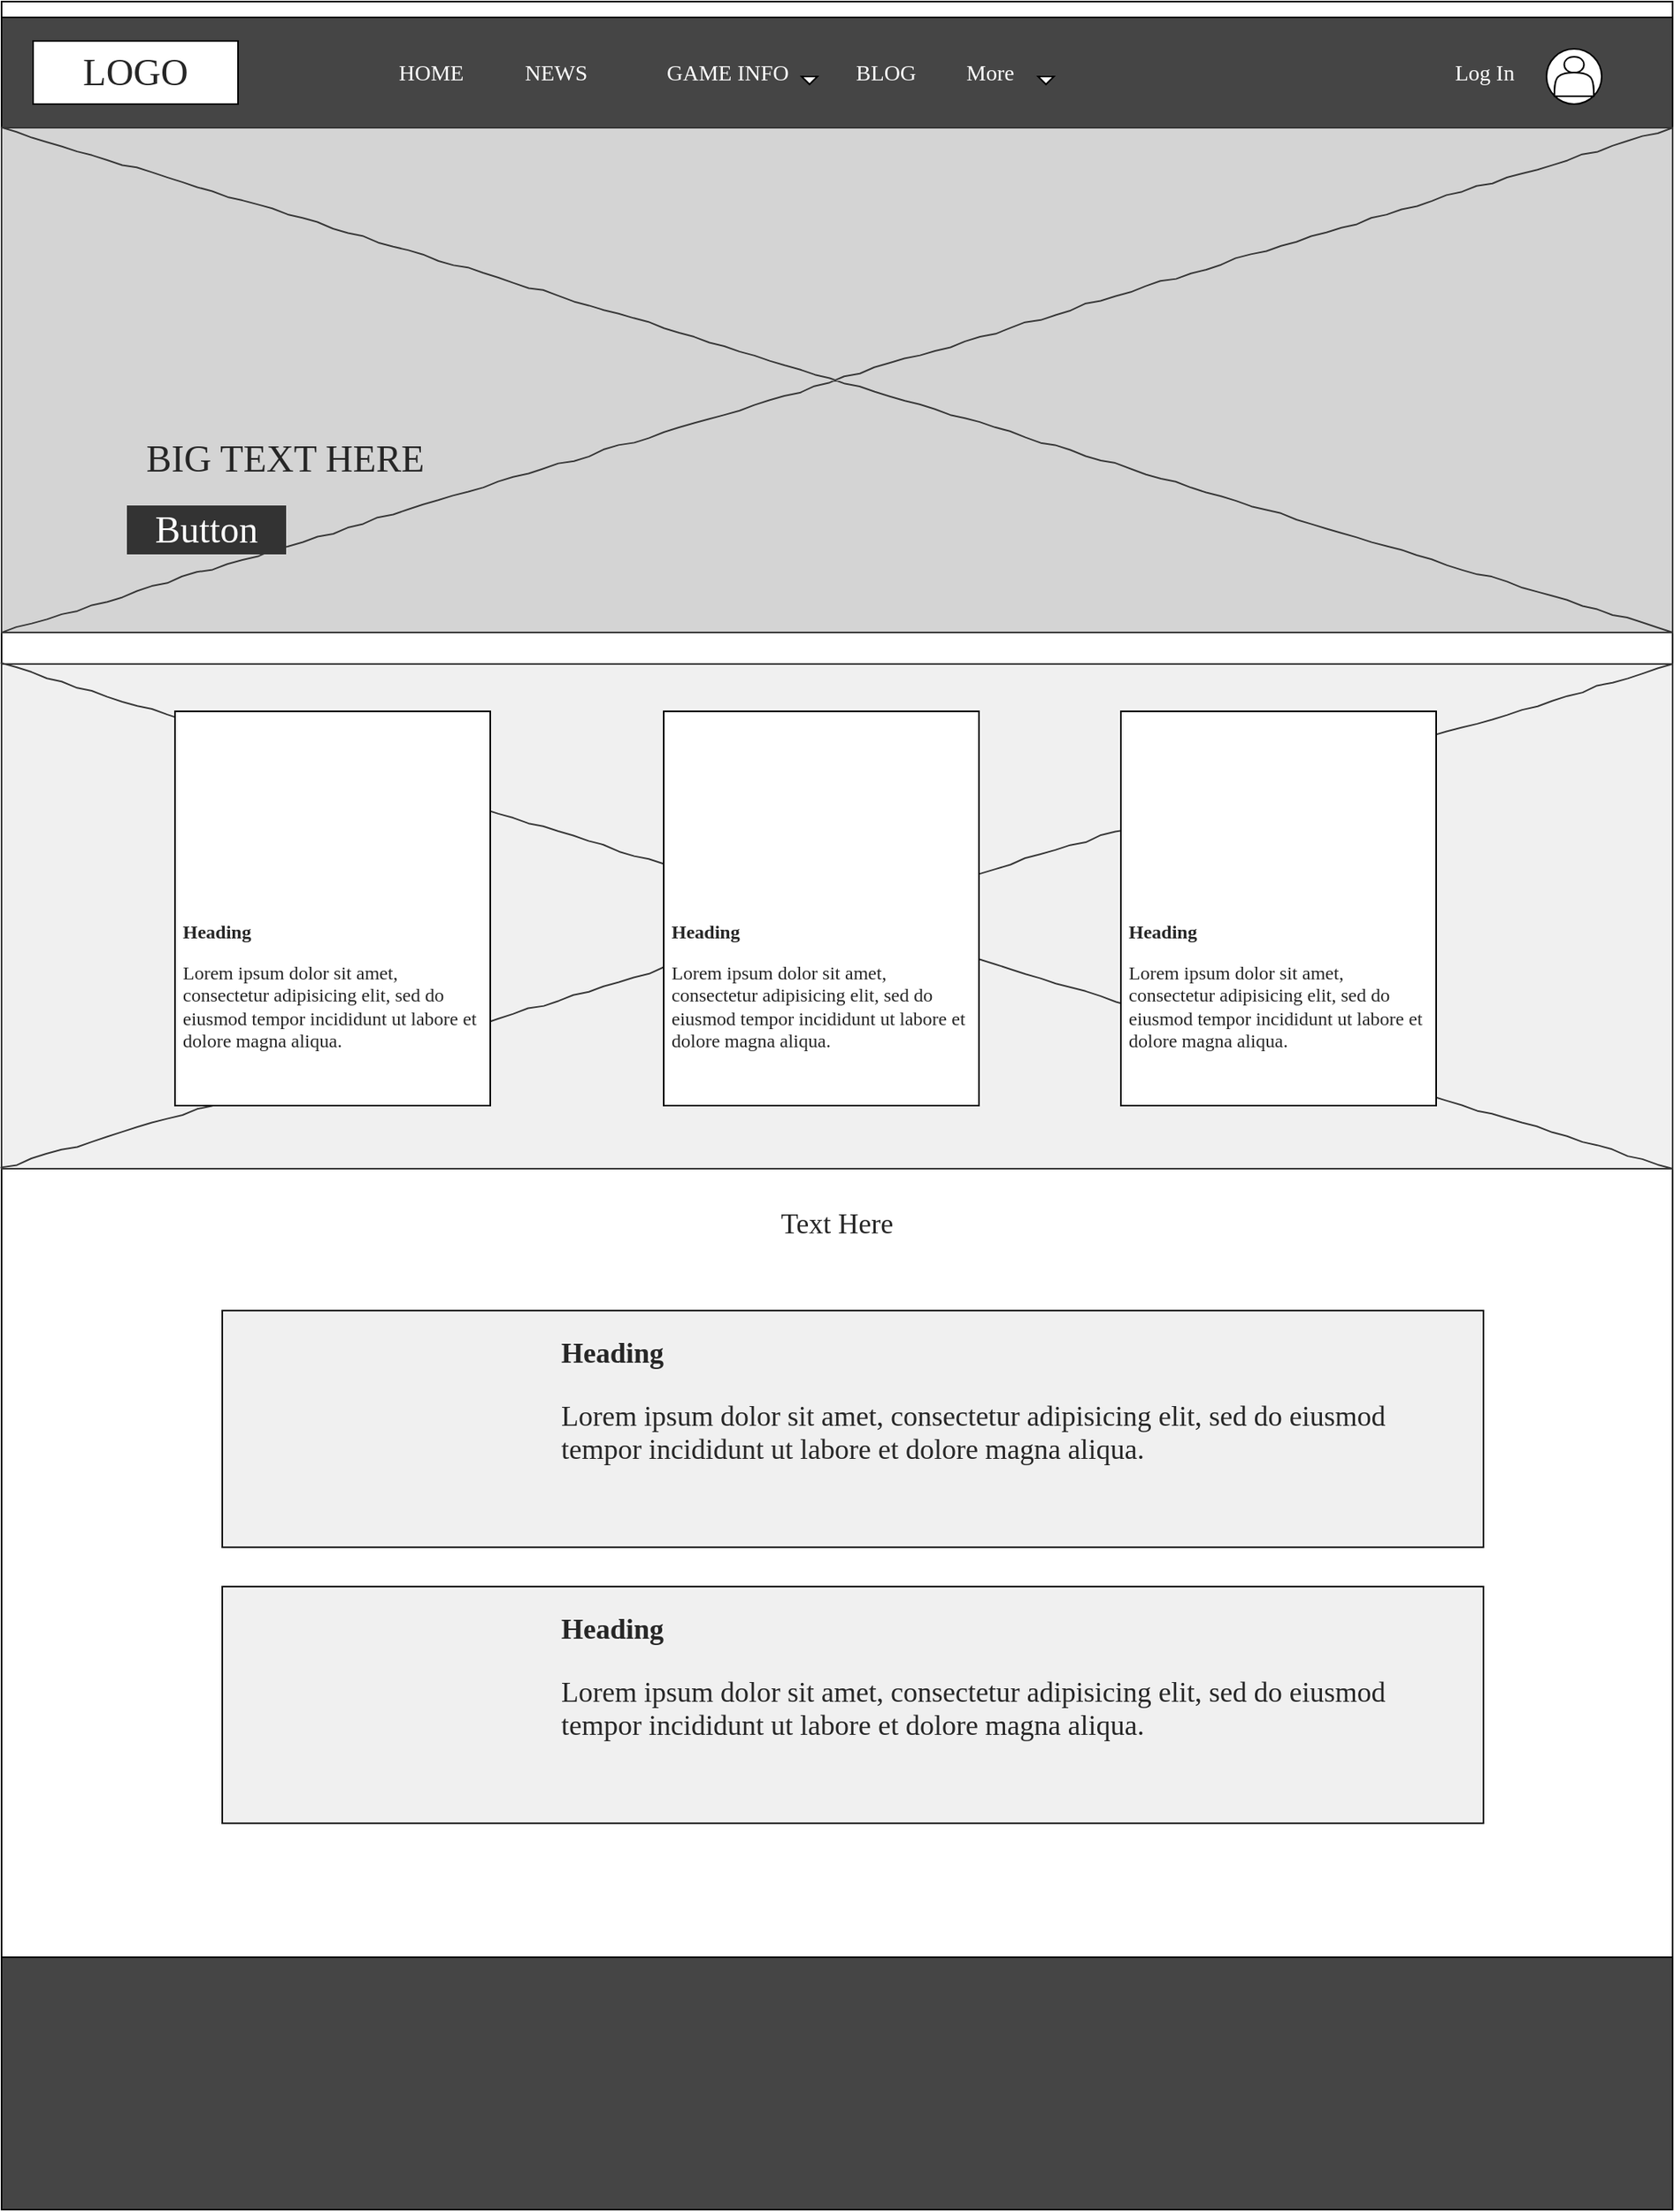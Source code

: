 <mxfile version="15.8.6" type="device" pages="7"><diagram name="Homepage" id="03018318-947c-dd8e-b7a3-06fadd420f32"><mxGraphModel dx="868" dy="482" grid="1" gridSize="10" guides="1" tooltips="1" connect="1" arrows="1" fold="1" page="1" pageScale="1" pageWidth="1100" pageHeight="850" background="none" math="0" shadow="0"><root><mxCell id="0"/><mxCell id="1" parent="0"/><mxCell id="8YxkekfNUOhZUSyfXrQ1-2" value="" style="rounded=0;whiteSpace=wrap;html=1;strokeColor=default;" parent="1" vertex="1"><mxGeometry x="30" y="10" width="1060" height="1400" as="geometry"/></mxCell><mxCell id="8YxkekfNUOhZUSyfXrQ1-4" value="" style="rounded=0;whiteSpace=wrap;html=1;strokeColor=default;fillColor=#454545;" parent="1" vertex="1"><mxGeometry x="30" y="20" width="1060" height="70" as="geometry"/></mxCell><mxCell id="677b7b8949515195-11" value="&lt;font color=&quot;#ffffff&quot;&gt;HOME&lt;/font&gt;" style="text;html=1;points=[];align=left;verticalAlign=top;spacingTop=-4;fontSize=14;fontFamily=Verdana" parent="1" vertex="1"><mxGeometry x="280" y="45" width="60" height="20" as="geometry"/></mxCell><mxCell id="677b7b8949515195-12" value="&lt;font color=&quot;#ffffff&quot;&gt;NEWS&lt;/font&gt;" style="text;html=1;points=[];align=left;verticalAlign=top;spacingTop=-4;fontSize=14;fontFamily=Verdana" parent="1" vertex="1"><mxGeometry x="360" y="45" width="60" height="20" as="geometry"/></mxCell><mxCell id="677b7b8949515195-13" value="&lt;font color=&quot;#ffffff&quot;&gt;GAME INFO&lt;/font&gt;" style="text;html=1;points=[];align=left;verticalAlign=top;spacingTop=-4;fontSize=14;fontFamily=Verdana" parent="1" vertex="1"><mxGeometry x="450" y="45" width="60" height="20" as="geometry"/></mxCell><mxCell id="677b7b8949515195-14" value="&lt;font color=&quot;#ffffff&quot;&gt;BLOG&lt;/font&gt;" style="text;html=1;points=[];align=left;verticalAlign=top;spacingTop=-4;fontSize=14;fontFamily=Verdana" parent="1" vertex="1"><mxGeometry x="570" y="45" width="60" height="20" as="geometry"/></mxCell><mxCell id="677b7b8949515195-16" value="" style="verticalLabelPosition=bottom;shadow=0;dashed=0;align=center;html=1;verticalAlign=top;strokeWidth=1;shape=mxgraph.mockup.graphics.simpleIcon;strokeColor=#363636;rounded=0;labelBackgroundColor=none;fontFamily=Verdana;fontSize=14;fontColor=#000000;comic=1;fillColor=#D4D4D4;" parent="1" vertex="1"><mxGeometry x="30" y="90" width="1060" height="320" as="geometry"/></mxCell><mxCell id="4Bus9S0kqpoXnTmJtVDK-2" value="&lt;font color=&quot;#ffffff&quot;&gt;More&lt;/font&gt;" style="text;html=1;points=[];align=left;verticalAlign=top;spacingTop=-4;fontSize=14;fontFamily=Verdana" parent="1" vertex="1"><mxGeometry x="640" y="45" width="60" height="20" as="geometry"/></mxCell><mxCell id="8YxkekfNUOhZUSyfXrQ1-5" value="" style="triangle;whiteSpace=wrap;html=1;fontColor=#FFFFFF;strokeColor=default;fillColor=#FFFFFF;rotation=90;" parent="1" vertex="1"><mxGeometry x="540" y="55" width="5" height="10" as="geometry"/></mxCell><mxCell id="8YxkekfNUOhZUSyfXrQ1-7" value="" style="triangle;whiteSpace=wrap;html=1;fontColor=#FFFFFF;strokeColor=default;fillColor=#FFFFFF;rotation=90;" parent="1" vertex="1"><mxGeometry x="690" y="55" width="5" height="10" as="geometry"/></mxCell><mxCell id="8YxkekfNUOhZUSyfXrQ1-10" value="&lt;font color=&quot;#262626&quot; style=&quot;font-size: 24px&quot;&gt;LOGO&lt;/font&gt;" style="rounded=0;whiteSpace=wrap;html=1;fontColor=#FFFFFF;strokeColor=default;fillColor=#FFFFFF;fontFamily=Verdana;" parent="1" vertex="1"><mxGeometry x="50" y="35" width="130" height="40" as="geometry"/></mxCell><mxCell id="8YxkekfNUOhZUSyfXrQ1-11" value="&lt;font color=&quot;#ffffff&quot;&gt;Log In&amp;nbsp;&lt;/font&gt;" style="text;html=1;points=[];align=left;verticalAlign=top;spacingTop=-4;fontSize=14;fontFamily=Verdana" parent="1" vertex="1"><mxGeometry x="950" y="45" width="60" height="20" as="geometry"/></mxCell><mxCell id="8YxkekfNUOhZUSyfXrQ1-12" value="" style="ellipse;whiteSpace=wrap;html=1;aspect=fixed;fontFamily=Lucida Console;fontSize=24;fontColor=#262626;strokeColor=default;fillColor=#FFFFFF;" parent="1" vertex="1"><mxGeometry x="1010" y="40" width="35" height="35" as="geometry"/></mxCell><mxCell id="8YxkekfNUOhZUSyfXrQ1-13" value="" style="shape=actor;whiteSpace=wrap;html=1;fontFamily=Lucida Console;fontSize=24;fontColor=#262626;strokeColor=default;fillColor=#FFFFFF;" parent="1" vertex="1"><mxGeometry x="1015" y="45" width="25" height="25" as="geometry"/></mxCell><mxCell id="8YxkekfNUOhZUSyfXrQ1-14" value="BIG TEXT HERE" style="text;html=1;strokeColor=none;fillColor=none;align=center;verticalAlign=middle;whiteSpace=wrap;rounded=0;fontFamily=Lucida Console;fontSize=24;fontColor=#262626;" parent="1" vertex="1"><mxGeometry x="100" y="260" width="220" height="80" as="geometry"/></mxCell><mxCell id="8YxkekfNUOhZUSyfXrQ1-15" value="&lt;font color=&quot;#ffffff&quot;&gt;Button&lt;/font&gt;" style="rounded=0;whiteSpace=wrap;html=1;fontFamily=Lucida Console;fontSize=24;fontColor=#262626;strokeColor=#333333;fillColor=#333333;" parent="1" vertex="1"><mxGeometry x="110" y="330" width="100" height="30" as="geometry"/></mxCell><mxCell id="8YxkekfNUOhZUSyfXrQ1-24" value="" style="verticalLabelPosition=bottom;shadow=0;dashed=0;align=center;html=1;verticalAlign=top;strokeWidth=1;shape=mxgraph.mockup.graphics.simpleIcon;strokeColor=#363636;rounded=0;labelBackgroundColor=none;fontFamily=Verdana;fontSize=14;fontColor=#000000;comic=1;fillColor=#F0F0F0;" parent="1" vertex="1"><mxGeometry x="30" y="430" width="1060" height="320" as="geometry"/></mxCell><mxCell id="8YxkekfNUOhZUSyfXrQ1-17" value="&lt;h1 style=&quot;font-size: 12px&quot;&gt;&lt;font style=&quot;font-size: 12px&quot; color=&quot;#262626&quot;&gt;&lt;br&gt;&lt;/font&gt;&lt;/h1&gt;&lt;h1 style=&quot;font-size: 12px&quot;&gt;&lt;font style=&quot;font-size: 12px&quot; color=&quot;#262626&quot;&gt;&lt;br&gt;&lt;/font&gt;&lt;/h1&gt;&lt;h1 style=&quot;font-size: 12px&quot;&gt;&lt;font style=&quot;font-size: 12px&quot; color=&quot;#262626&quot;&gt;&lt;br&gt;&lt;/font&gt;&lt;/h1&gt;&lt;h1 style=&quot;font-size: 12px&quot;&gt;&lt;font style=&quot;font-size: 12px&quot; color=&quot;#262626&quot;&gt;&lt;br&gt;&lt;/font&gt;&lt;/h1&gt;&lt;h1 style=&quot;font-size: 12px&quot;&gt;&lt;font style=&quot;font-size: 12px&quot; color=&quot;#262626&quot;&gt;&lt;br&gt;&lt;/font&gt;&lt;/h1&gt;&lt;h1 style=&quot;font-size: 12px&quot;&gt;&lt;font style=&quot;font-size: 12px&quot; color=&quot;#262626&quot;&gt;&lt;br&gt;&lt;/font&gt;&lt;/h1&gt;&lt;h1 style=&quot;font-size: 12px&quot;&gt;&lt;font style=&quot;font-size: 12px&quot; color=&quot;#262626&quot;&gt;Heading&lt;/font&gt;&lt;/h1&gt;&lt;p style=&quot;font-size: 12px&quot;&gt;&lt;font style=&quot;font-size: 12px&quot; color=&quot;#262626&quot;&gt;Lorem ipsum dolor sit amet, consectetur adipisicing elit, sed do eiusmod tempor incididunt ut labore et dolore magna aliqua.&lt;/font&gt;&lt;/p&gt;" style="text;html=1;spacing=5;spacingTop=-20;whiteSpace=wrap;overflow=hidden;rounded=0;fontFamily=Lucida Console;fontSize=24;fillColor=default;strokeColor=default;" parent="1" vertex="1"><mxGeometry x="140" y="460" width="200" height="250" as="geometry"/></mxCell><mxCell id="8YxkekfNUOhZUSyfXrQ1-19" value="" style="shape=image;html=1;verticalAlign=top;verticalLabelPosition=bottom;labelBackgroundColor=#ffffff;imageAspect=0;aspect=fixed;image=https://cdn4.iconfinder.com/data/icons/evil-icons-user-interface/64/picture-128.png;fontFamily=Lucida Console;fontSize=12;fontColor=#262626;strokeColor=default;fillColor=default;" parent="1" vertex="1"><mxGeometry x="140" y="425" width="200" height="200" as="geometry"/></mxCell><mxCell id="8YxkekfNUOhZUSyfXrQ1-20" value="&lt;h1 style=&quot;font-size: 12px&quot;&gt;&lt;font style=&quot;font-size: 12px&quot; color=&quot;#262626&quot;&gt;&lt;br&gt;&lt;/font&gt;&lt;/h1&gt;&lt;h1 style=&quot;font-size: 12px&quot;&gt;&lt;font style=&quot;font-size: 12px&quot; color=&quot;#262626&quot;&gt;&lt;br&gt;&lt;/font&gt;&lt;/h1&gt;&lt;h1 style=&quot;font-size: 12px&quot;&gt;&lt;font style=&quot;font-size: 12px&quot; color=&quot;#262626&quot;&gt;&lt;br&gt;&lt;/font&gt;&lt;/h1&gt;&lt;h1 style=&quot;font-size: 12px&quot;&gt;&lt;font style=&quot;font-size: 12px&quot; color=&quot;#262626&quot;&gt;&lt;br&gt;&lt;/font&gt;&lt;/h1&gt;&lt;h1 style=&quot;font-size: 12px&quot;&gt;&lt;font style=&quot;font-size: 12px&quot; color=&quot;#262626&quot;&gt;&lt;br&gt;&lt;/font&gt;&lt;/h1&gt;&lt;h1 style=&quot;font-size: 12px&quot;&gt;&lt;font style=&quot;font-size: 12px&quot; color=&quot;#262626&quot;&gt;&lt;br&gt;&lt;/font&gt;&lt;/h1&gt;&lt;h1 style=&quot;font-size: 12px&quot;&gt;&lt;font style=&quot;font-size: 12px&quot; color=&quot;#262626&quot;&gt;Heading&lt;/font&gt;&lt;/h1&gt;&lt;p style=&quot;font-size: 12px&quot;&gt;&lt;font style=&quot;font-size: 12px&quot; color=&quot;#262626&quot;&gt;Lorem ipsum dolor sit amet, consectetur adipisicing elit, sed do eiusmod tempor incididunt ut labore et dolore magna aliqua.&lt;/font&gt;&lt;/p&gt;" style="text;html=1;spacing=5;spacingTop=-20;whiteSpace=wrap;overflow=hidden;rounded=0;fontFamily=Lucida Console;fontSize=24;fillColor=default;strokeColor=default;" parent="1" vertex="1"><mxGeometry x="450" y="460" width="200" height="250" as="geometry"/></mxCell><mxCell id="8YxkekfNUOhZUSyfXrQ1-21" value="" style="shape=image;html=1;verticalAlign=top;verticalLabelPosition=bottom;labelBackgroundColor=#ffffff;imageAspect=0;aspect=fixed;image=https://cdn4.iconfinder.com/data/icons/evil-icons-user-interface/64/picture-128.png;fontFamily=Lucida Console;fontSize=12;fontColor=#262626;strokeColor=default;fillColor=default;" parent="1" vertex="1"><mxGeometry x="450" y="425" width="200" height="200" as="geometry"/></mxCell><mxCell id="8YxkekfNUOhZUSyfXrQ1-22" value="&lt;h1 style=&quot;font-size: 12px&quot;&gt;&lt;font style=&quot;font-size: 12px&quot; color=&quot;#262626&quot;&gt;&lt;br&gt;&lt;/font&gt;&lt;/h1&gt;&lt;h1 style=&quot;font-size: 12px&quot;&gt;&lt;font style=&quot;font-size: 12px&quot; color=&quot;#262626&quot;&gt;&lt;br&gt;&lt;/font&gt;&lt;/h1&gt;&lt;h1 style=&quot;font-size: 12px&quot;&gt;&lt;font style=&quot;font-size: 12px&quot; color=&quot;#262626&quot;&gt;&lt;br&gt;&lt;/font&gt;&lt;/h1&gt;&lt;h1 style=&quot;font-size: 12px&quot;&gt;&lt;font style=&quot;font-size: 12px&quot; color=&quot;#262626&quot;&gt;&lt;br&gt;&lt;/font&gt;&lt;/h1&gt;&lt;h1 style=&quot;font-size: 12px&quot;&gt;&lt;font style=&quot;font-size: 12px&quot; color=&quot;#262626&quot;&gt;&lt;br&gt;&lt;/font&gt;&lt;/h1&gt;&lt;h1 style=&quot;font-size: 12px&quot;&gt;&lt;font style=&quot;font-size: 12px&quot; color=&quot;#262626&quot;&gt;&lt;br&gt;&lt;/font&gt;&lt;/h1&gt;&lt;h1 style=&quot;font-size: 12px&quot;&gt;&lt;font style=&quot;font-size: 12px&quot; color=&quot;#262626&quot;&gt;Heading&lt;/font&gt;&lt;/h1&gt;&lt;p style=&quot;font-size: 12px&quot;&gt;&lt;font style=&quot;font-size: 12px&quot; color=&quot;#262626&quot;&gt;Lorem ipsum dolor sit amet, consectetur adipisicing elit, sed do eiusmod tempor incididunt ut labore et dolore magna aliqua.&lt;/font&gt;&lt;/p&gt;" style="text;html=1;spacing=5;spacingTop=-20;whiteSpace=wrap;overflow=hidden;rounded=0;fontFamily=Lucida Console;fontSize=24;fillColor=default;strokeColor=default;" parent="1" vertex="1"><mxGeometry x="740" y="460" width="200" height="250" as="geometry"/></mxCell><mxCell id="8YxkekfNUOhZUSyfXrQ1-23" value="" style="shape=image;html=1;verticalAlign=top;verticalLabelPosition=bottom;labelBackgroundColor=#ffffff;imageAspect=0;aspect=fixed;image=https://cdn4.iconfinder.com/data/icons/evil-icons-user-interface/64/picture-128.png;fontFamily=Lucida Console;fontSize=12;fontColor=#262626;strokeColor=default;fillColor=default;" parent="1" vertex="1"><mxGeometry x="740" y="425" width="200" height="200" as="geometry"/></mxCell><mxCell id="8YxkekfNUOhZUSyfXrQ1-25" value="" style="rounded=0;whiteSpace=wrap;html=1;fontFamily=Lucida Console;fontSize=12;fontColor=#262626;strokeColor=default;fillColor=#F0F0F0;" parent="1" vertex="1"><mxGeometry x="170" y="840" width="800" height="150" as="geometry"/></mxCell><mxCell id="8YxkekfNUOhZUSyfXrQ1-26" value="&lt;h1 style=&quot;font-size: 18px&quot;&gt;&lt;font style=&quot;font-size: 18px&quot;&gt;Heading&lt;/font&gt;&lt;/h1&gt;&lt;p style=&quot;font-size: 18px&quot;&gt;&lt;font style=&quot;font-size: 18px&quot;&gt;Lorem ipsum dolor sit amet, consectetur adipisicing elit, sed do eiusmod tempor incididunt ut labore et dolore magna aliqua.&lt;/font&gt;&lt;/p&gt;" style="text;html=1;strokeColor=none;fillColor=none;spacing=5;spacingTop=-20;whiteSpace=wrap;overflow=hidden;rounded=0;fontFamily=Lucida Console;fontSize=12;fontColor=#262626;" parent="1" vertex="1"><mxGeometry x="380" y="855" width="580" height="120" as="geometry"/></mxCell><mxCell id="8YxkekfNUOhZUSyfXrQ1-27" value="" style="shape=image;html=1;verticalAlign=top;verticalLabelPosition=bottom;labelBackgroundColor=#ffffff;imageAspect=0;aspect=fixed;image=https://cdn4.iconfinder.com/data/icons/48-bubbles/48/18.Pictures-Day-128.png;fontFamily=Lucida Console;fontSize=18;fontColor=#262626;strokeColor=default;fillColor=#F0F0F0;" parent="1" vertex="1"><mxGeometry x="190" y="835" width="160" height="160" as="geometry"/></mxCell><mxCell id="8YxkekfNUOhZUSyfXrQ1-28" value="" style="rounded=0;whiteSpace=wrap;html=1;fontFamily=Lucida Console;fontSize=12;fontColor=#262626;strokeColor=default;fillColor=#F0F0F0;" parent="1" vertex="1"><mxGeometry x="170" y="1015" width="800" height="150" as="geometry"/></mxCell><mxCell id="8YxkekfNUOhZUSyfXrQ1-29" value="&lt;h1 style=&quot;font-size: 18px&quot;&gt;&lt;font style=&quot;font-size: 18px&quot;&gt;Heading&lt;/font&gt;&lt;/h1&gt;&lt;p style=&quot;font-size: 18px&quot;&gt;&lt;font style=&quot;font-size: 18px&quot;&gt;Lorem ipsum dolor sit amet, consectetur adipisicing elit, sed do eiusmod tempor incididunt ut labore et dolore magna aliqua.&lt;/font&gt;&lt;/p&gt;" style="text;html=1;strokeColor=none;fillColor=none;spacing=5;spacingTop=-20;whiteSpace=wrap;overflow=hidden;rounded=0;fontFamily=Lucida Console;fontSize=12;fontColor=#262626;" parent="1" vertex="1"><mxGeometry x="380" y="1030" width="580" height="120" as="geometry"/></mxCell><mxCell id="8YxkekfNUOhZUSyfXrQ1-30" value="" style="shape=image;html=1;verticalAlign=top;verticalLabelPosition=bottom;labelBackgroundColor=#ffffff;imageAspect=0;aspect=fixed;image=https://cdn4.iconfinder.com/data/icons/48-bubbles/48/18.Pictures-Day-128.png;fontFamily=Lucida Console;fontSize=18;fontColor=#262626;strokeColor=default;fillColor=#F0F0F0;" parent="1" vertex="1"><mxGeometry x="190" y="1010" width="160" height="160" as="geometry"/></mxCell><mxCell id="8YxkekfNUOhZUSyfXrQ1-31" value="Text Here" style="text;html=1;strokeColor=none;fillColor=none;align=center;verticalAlign=middle;whiteSpace=wrap;rounded=0;fontFamily=Lucida Console;fontSize=18;fontColor=#262626;" parent="1" vertex="1"><mxGeometry x="495" y="770" width="130" height="30" as="geometry"/></mxCell><mxCell id="8YxkekfNUOhZUSyfXrQ1-32" value="" style="rounded=0;whiteSpace=wrap;html=1;fontFamily=Lucida Console;fontSize=18;fontColor=#262626;strokeColor=default;fillColor=#454545;" parent="1" vertex="1"><mxGeometry x="30" y="1250" width="1060" height="160" as="geometry"/></mxCell></root></mxGraphModel></diagram><diagram id="RmkFKqNZypAOKV2ic3lM" name="Feedback Form"><mxGraphModel dx="2170" dy="1205" grid="1" gridSize="10" guides="1" tooltips="1" connect="1" arrows="1" fold="1" page="1" pageScale="1" pageWidth="827" pageHeight="1169" math="0" shadow="0"><root><mxCell id="zQjZ18b-b0Ye1viyHst0-0"/><mxCell id="zQjZ18b-b0Ye1viyHst0-1" parent="zQjZ18b-b0Ye1viyHst0-0"/><mxCell id="zQjZ18b-b0Ye1viyHst0-3" value="" style="rounded=0;whiteSpace=wrap;html=1;strokeColor=default;" vertex="1" parent="zQjZ18b-b0Ye1viyHst0-1"><mxGeometry x="30" y="10" width="1060" height="860" as="geometry"/></mxCell><mxCell id="zQjZ18b-b0Ye1viyHst0-4" value="" style="rounded=0;whiteSpace=wrap;html=1;strokeColor=default;fillColor=#454545;" vertex="1" parent="zQjZ18b-b0Ye1viyHst0-1"><mxGeometry x="30" y="10" width="1060" height="70" as="geometry"/></mxCell><mxCell id="zQjZ18b-b0Ye1viyHst0-5" value="&lt;font color=&quot;#ffffff&quot;&gt;HOME&lt;/font&gt;" style="text;html=1;points=[];align=left;verticalAlign=top;spacingTop=-4;fontSize=14;fontFamily=Verdana" vertex="1" parent="zQjZ18b-b0Ye1viyHst0-1"><mxGeometry x="280" y="32.5" width="60" height="20" as="geometry"/></mxCell><mxCell id="zQjZ18b-b0Ye1viyHst0-6" value="&lt;font color=&quot;#ffffff&quot;&gt;NEWS&lt;/font&gt;" style="text;html=1;points=[];align=left;verticalAlign=top;spacingTop=-4;fontSize=14;fontFamily=Verdana" vertex="1" parent="zQjZ18b-b0Ye1viyHst0-1"><mxGeometry x="360" y="32.5" width="60" height="20" as="geometry"/></mxCell><mxCell id="zQjZ18b-b0Ye1viyHst0-7" value="&lt;font color=&quot;#ffffff&quot;&gt;GAME INFO&lt;/font&gt;" style="text;html=1;points=[];align=left;verticalAlign=top;spacingTop=-4;fontSize=14;fontFamily=Verdana" vertex="1" parent="zQjZ18b-b0Ye1viyHst0-1"><mxGeometry x="450" y="32.5" width="60" height="20" as="geometry"/></mxCell><mxCell id="zQjZ18b-b0Ye1viyHst0-8" value="&lt;font color=&quot;#ffffff&quot;&gt;BLOG&lt;/font&gt;" style="text;html=1;points=[];align=left;verticalAlign=top;spacingTop=-4;fontSize=14;fontFamily=Verdana" vertex="1" parent="zQjZ18b-b0Ye1viyHst0-1"><mxGeometry x="570" y="32.5" width="60" height="20" as="geometry"/></mxCell><mxCell id="zQjZ18b-b0Ye1viyHst0-9" value="" style="verticalLabelPosition=bottom;shadow=0;dashed=0;align=center;html=1;verticalAlign=top;strokeWidth=1;shape=mxgraph.mockup.graphics.simpleIcon;strokeColor=#363636;rounded=0;labelBackgroundColor=none;fontFamily=Verdana;fontSize=14;fontColor=#000000;comic=1;fillColor=#D4D4D4;" vertex="1" parent="zQjZ18b-b0Ye1viyHst0-1"><mxGeometry x="30" y="80" width="1060" height="630" as="geometry"/></mxCell><mxCell id="zQjZ18b-b0Ye1viyHst0-10" value="&lt;font color=&quot;#ffffff&quot;&gt;More&lt;/font&gt;" style="text;html=1;points=[];align=left;verticalAlign=top;spacingTop=-4;fontSize=14;fontFamily=Verdana" vertex="1" parent="zQjZ18b-b0Ye1viyHst0-1"><mxGeometry x="640" y="32.5" width="60" height="20" as="geometry"/></mxCell><mxCell id="zQjZ18b-b0Ye1viyHst0-11" value="" style="triangle;whiteSpace=wrap;html=1;fontColor=#FFFFFF;strokeColor=default;fillColor=#FFFFFF;rotation=90;" vertex="1" parent="zQjZ18b-b0Ye1viyHst0-1"><mxGeometry x="540" y="42.5" width="5" height="10" as="geometry"/></mxCell><mxCell id="zQjZ18b-b0Ye1viyHst0-12" value="" style="triangle;whiteSpace=wrap;html=1;fontColor=#FFFFFF;strokeColor=default;fillColor=#FFFFFF;rotation=90;" vertex="1" parent="zQjZ18b-b0Ye1viyHst0-1"><mxGeometry x="690" y="42.5" width="5" height="10" as="geometry"/></mxCell><mxCell id="zQjZ18b-b0Ye1viyHst0-13" value="&lt;font color=&quot;#262626&quot; style=&quot;font-size: 24px&quot;&gt;LOGO&lt;/font&gt;" style="rounded=0;whiteSpace=wrap;html=1;fontColor=#FFFFFF;strokeColor=default;fillColor=#FFFFFF;fontFamily=Verdana;" vertex="1" parent="zQjZ18b-b0Ye1viyHst0-1"><mxGeometry x="60" y="27.5" width="130" height="40" as="geometry"/></mxCell><mxCell id="zQjZ18b-b0Ye1viyHst0-14" value="&lt;font color=&quot;#ffffff&quot;&gt;Log In&amp;nbsp;&lt;/font&gt;" style="text;html=1;points=[];align=left;verticalAlign=top;spacingTop=-4;fontSize=14;fontFamily=Verdana" vertex="1" parent="zQjZ18b-b0Ye1viyHst0-1"><mxGeometry x="950" y="32.5" width="60" height="20" as="geometry"/></mxCell><mxCell id="zQjZ18b-b0Ye1viyHst0-15" value="" style="ellipse;whiteSpace=wrap;html=1;aspect=fixed;fontFamily=Lucida Console;fontSize=24;fontColor=#262626;strokeColor=default;fillColor=#FFFFFF;" vertex="1" parent="zQjZ18b-b0Ye1viyHst0-1"><mxGeometry x="1010" y="27.5" width="35" height="35" as="geometry"/></mxCell><mxCell id="zQjZ18b-b0Ye1viyHst0-16" value="" style="shape=actor;whiteSpace=wrap;html=1;fontFamily=Lucida Console;fontSize=24;fontColor=#262626;strokeColor=default;fillColor=#FFFFFF;" vertex="1" parent="zQjZ18b-b0Ye1viyHst0-1"><mxGeometry x="1015" y="32.5" width="25" height="25" as="geometry"/></mxCell><mxCell id="zQjZ18b-b0Ye1viyHst0-17" value="" style="rounded=0;whiteSpace=wrap;html=1;fontFamily=Lucida Console;fontSize=18;fontColor=#262626;strokeColor=default;fillColor=#454545;" vertex="1" parent="zQjZ18b-b0Ye1viyHst0-1"><mxGeometry x="30" y="710" width="1060" height="160" as="geometry"/></mxCell><mxCell id="zQjZ18b-b0Ye1viyHst0-18" value="&lt;font color=&quot;#262626&quot; style=&quot;font-size: 24px&quot;&gt;LOGO&lt;/font&gt;" style="rounded=0;whiteSpace=wrap;html=1;fontColor=#FFFFFF;strokeColor=default;fillColor=#FFFFFF;fontFamily=Verdana;" vertex="1" parent="zQjZ18b-b0Ye1viyHst0-1"><mxGeometry x="365" y="775" width="130" height="40" as="geometry"/></mxCell><mxCell id="zQjZ18b-b0Ye1viyHst0-19" value="" style="shape=image;html=1;verticalAlign=top;verticalLabelPosition=bottom;labelBackgroundColor=#ffffff;imageAspect=0;aspect=fixed;image=https://cdn4.iconfinder.com/data/icons/social-media-flat-7/64/Social-media_Youtube-128.png;fontFamily=Lucida Console;fontSize=18;fontColor=#FFFFFF;strokeColor=default;fillColor=#454545;" vertex="1" parent="zQjZ18b-b0Ye1viyHst0-1"><mxGeometry x="340" y="720" width="30" height="30" as="geometry"/></mxCell><mxCell id="zQjZ18b-b0Ye1viyHst0-20" value="" style="shape=image;html=1;verticalAlign=top;verticalLabelPosition=bottom;labelBackgroundColor=#ffffff;imageAspect=0;aspect=fixed;image=https://cdn4.iconfinder.com/data/icons/social-media-flat-7/64/Social-media_Twitter-128.png;fontFamily=Lucida Console;fontSize=18;fontColor=#FFFFFF;strokeColor=default;fillColor=#454545;" vertex="1" parent="zQjZ18b-b0Ye1viyHst0-1"><mxGeometry x="310" y="725" width="20" height="20" as="geometry"/></mxCell><mxCell id="zQjZ18b-b0Ye1viyHst0-21" value="" style="shape=image;html=1;verticalAlign=top;verticalLabelPosition=bottom;labelBackgroundColor=#ffffff;imageAspect=0;aspect=fixed;image=https://cdn2.iconfinder.com/data/icons/social-media-2285/512/1_Facebook2_colored_svg-128.png;fontFamily=Lucida Console;fontSize=18;fontColor=#FFFFFF;strokeColor=default;fillColor=#454545;" vertex="1" parent="zQjZ18b-b0Ye1viyHst0-1"><mxGeometry x="280" y="725" width="20" height="20" as="geometry"/></mxCell><mxCell id="zQjZ18b-b0Ye1viyHst0-22" value="" style="shape=image;html=1;verticalAlign=top;verticalLabelPosition=bottom;labelBackgroundColor=#ffffff;imageAspect=0;aspect=fixed;image=https://cdn3.iconfinder.com/data/icons/2018-social-media-logotypes/1000/2018_social_media_popular_app_logo_instagram-128.png;fontFamily=Lucida Console;fontSize=18;fontColor=#FFFFFF;strokeColor=default;fillColor=#454545;" vertex="1" parent="zQjZ18b-b0Ye1viyHst0-1"><mxGeometry x="380" y="723" width="25" height="25" as="geometry"/></mxCell><mxCell id="zQjZ18b-b0Ye1viyHst0-23" value="&lt;h1 style=&quot;font-size: 12px&quot;&gt;&lt;font style=&quot;font-size: 12px&quot;&gt;Heading&lt;/font&gt;&lt;/h1&gt;&lt;p style=&quot;font-size: 12px&quot;&gt;&lt;font style=&quot;font-size: 12px&quot;&gt;Lorem ipsum dolor sit amet, consectetur adipisicing elit, sed do eiusmod tempor incididunt ut labore et dolore magna aliqua.&lt;/font&gt;&lt;/p&gt;" style="text;html=1;strokeColor=none;fillColor=none;spacing=5;spacingTop=-20;whiteSpace=wrap;overflow=hidden;rounded=0;fontFamily=Lucida Console;fontSize=18;fontColor=#FFFFFF;" vertex="1" parent="zQjZ18b-b0Ye1viyHst0-1"><mxGeometry x="535" y="750" width="405" height="90" as="geometry"/></mxCell><mxCell id="zQjZ18b-b0Ye1viyHst0-24" value="" style="rounded=0;whiteSpace=wrap;html=1;fontFamily=Verdana;fontSize=20;fontColor=#1A1A1A;fillColor=#FFFFFF;" vertex="1" parent="zQjZ18b-b0Ye1viyHst0-1"><mxGeometry x="210" y="140" width="710" height="500" as="geometry"/></mxCell><mxCell id="zQjZ18b-b0Ye1viyHst0-25" value="&lt;b&gt;FEEDBACK FORM&lt;/b&gt;" style="text;html=1;strokeColor=none;fillColor=none;align=center;verticalAlign=middle;whiteSpace=wrap;rounded=0;fontFamily=Verdana;fontSize=20;fontColor=#1A1A1A;" vertex="1" parent="zQjZ18b-b0Ye1viyHst0-1"><mxGeometry x="451.25" y="140" width="197.5" height="90" as="geometry"/></mxCell><mxCell id="zQjZ18b-b0Ye1viyHst0-26" value="&lt;font style=&quot;font-size: 18px&quot;&gt;&amp;nbsp;Name&lt;/font&gt;" style="rounded=1;whiteSpace=wrap;html=1;fontFamily=Verdana;fontSize=20;fontColor=#1A1A1A;fillColor=#FFFFFF;align=left;" vertex="1" parent="zQjZ18b-b0Ye1viyHst0-1"><mxGeometry x="295" y="240" width="495" height="40" as="geometry"/></mxCell><mxCell id="zQjZ18b-b0Ye1viyHst0-27" value="&lt;span style=&quot;font-size: 18px&quot;&gt;&amp;nbsp;Message&lt;/span&gt;" style="rounded=1;whiteSpace=wrap;html=1;fontFamily=Verdana;fontSize=20;fontColor=#1A1A1A;fillColor=#FFFFFF;align=left;" vertex="1" parent="zQjZ18b-b0Ye1viyHst0-1"><mxGeometry x="295" y="340" width="505" height="140" as="geometry"/></mxCell><mxCell id="zQjZ18b-b0Ye1viyHst0-28" value="" style="rounded=0;whiteSpace=wrap;html=1;fontFamily=Verdana;fontSize=18;fontColor=#FFFFFF;fillColor=#000000;" vertex="1" parent="zQjZ18b-b0Ye1viyHst0-1"><mxGeometry x="295" y="510" width="515" height="10" as="geometry"/></mxCell><mxCell id="zQjZ18b-b0Ye1viyHst0-29" value="&lt;span style=&quot;font-size: 18px&quot;&gt;&amp;nbsp;Email&lt;/span&gt;" style="rounded=1;whiteSpace=wrap;html=1;fontFamily=Verdana;fontSize=20;fontColor=#1A1A1A;fillColor=#FFFFFF;align=left;" vertex="1" parent="zQjZ18b-b0Ye1viyHst0-1"><mxGeometry x="295" y="290" width="495" height="40" as="geometry"/></mxCell><mxCell id="zQjZ18b-b0Ye1viyHst0-30" value="SEND" style="rounded=0;whiteSpace=wrap;html=1;fontFamily=Verdana;fontSize=18;fontColor=#FFFFFF;fillColor=#4D4D4D;" vertex="1" parent="zQjZ18b-b0Ye1viyHst0-1"><mxGeometry x="470" y="550" width="120" height="40" as="geometry"/></mxCell></root></mxGraphModel></diagram><diagram id="moXltDHxArWn9ZB59lfC" name="Sample News Page"><mxGraphModel dx="2170" dy="1205" grid="1" gridSize="10" guides="1" tooltips="1" connect="1" arrows="1" fold="1" page="1" pageScale="1" pageWidth="827" pageHeight="1169" math="0" shadow="0"><root><mxCell id="-GgqQ_pBE9DJFVgQiAjm-0"/><mxCell id="-GgqQ_pBE9DJFVgQiAjm-1" parent="-GgqQ_pBE9DJFVgQiAjm-0"/><mxCell id="eCCxPi3MKtY3cFIalHjO-28" value="" style="rounded=0;whiteSpace=wrap;html=1;strokeColor=default;" vertex="1" parent="-GgqQ_pBE9DJFVgQiAjm-1"><mxGeometry x="30" y="10" width="1060" height="1400" as="geometry"/></mxCell><mxCell id="eCCxPi3MKtY3cFIalHjO-29" value="" style="rounded=0;whiteSpace=wrap;html=1;strokeColor=default;fillColor=#454545;" vertex="1" parent="-GgqQ_pBE9DJFVgQiAjm-1"><mxGeometry x="30" y="10" width="1060" height="70" as="geometry"/></mxCell><mxCell id="eCCxPi3MKtY3cFIalHjO-30" value="&lt;font color=&quot;#ffffff&quot;&gt;HOME&lt;/font&gt;" style="text;html=1;points=[];align=left;verticalAlign=top;spacingTop=-4;fontSize=14;fontFamily=Verdana" vertex="1" parent="-GgqQ_pBE9DJFVgQiAjm-1"><mxGeometry x="280" y="35" width="60" height="20" as="geometry"/></mxCell><mxCell id="eCCxPi3MKtY3cFIalHjO-31" value="&lt;font color=&quot;#ffffff&quot;&gt;NEWS&lt;/font&gt;" style="text;html=1;points=[];align=left;verticalAlign=top;spacingTop=-4;fontSize=14;fontFamily=Verdana" vertex="1" parent="-GgqQ_pBE9DJFVgQiAjm-1"><mxGeometry x="360" y="35" width="60" height="20" as="geometry"/></mxCell><mxCell id="eCCxPi3MKtY3cFIalHjO-32" value="&lt;font color=&quot;#ffffff&quot;&gt;GAME INFO&lt;/font&gt;" style="text;html=1;points=[];align=left;verticalAlign=top;spacingTop=-4;fontSize=14;fontFamily=Verdana" vertex="1" parent="-GgqQ_pBE9DJFVgQiAjm-1"><mxGeometry x="450" y="35" width="60" height="20" as="geometry"/></mxCell><mxCell id="eCCxPi3MKtY3cFIalHjO-33" value="&lt;font color=&quot;#ffffff&quot;&gt;BLOG&lt;/font&gt;" style="text;html=1;points=[];align=left;verticalAlign=top;spacingTop=-4;fontSize=14;fontFamily=Verdana" vertex="1" parent="-GgqQ_pBE9DJFVgQiAjm-1"><mxGeometry x="570" y="35" width="60" height="20" as="geometry"/></mxCell><mxCell id="eCCxPi3MKtY3cFIalHjO-34" value="&lt;font color=&quot;#ffffff&quot;&gt;More&lt;/font&gt;" style="text;html=1;points=[];align=left;verticalAlign=top;spacingTop=-4;fontSize=14;fontFamily=Verdana" vertex="1" parent="-GgqQ_pBE9DJFVgQiAjm-1"><mxGeometry x="640" y="35" width="60" height="20" as="geometry"/></mxCell><mxCell id="eCCxPi3MKtY3cFIalHjO-35" value="" style="triangle;whiteSpace=wrap;html=1;fontColor=#FFFFFF;strokeColor=default;fillColor=#FFFFFF;rotation=90;" vertex="1" parent="-GgqQ_pBE9DJFVgQiAjm-1"><mxGeometry x="540" y="45" width="5" height="10" as="geometry"/></mxCell><mxCell id="eCCxPi3MKtY3cFIalHjO-36" value="" style="triangle;whiteSpace=wrap;html=1;fontColor=#FFFFFF;strokeColor=default;fillColor=#FFFFFF;rotation=90;" vertex="1" parent="-GgqQ_pBE9DJFVgQiAjm-1"><mxGeometry x="690" y="45" width="5" height="10" as="geometry"/></mxCell><mxCell id="eCCxPi3MKtY3cFIalHjO-37" value="&lt;font color=&quot;#262626&quot; style=&quot;font-size: 24px&quot;&gt;LOGO&lt;/font&gt;" style="rounded=0;whiteSpace=wrap;html=1;fontColor=#FFFFFF;strokeColor=default;fillColor=#FFFFFF;fontFamily=Verdana;" vertex="1" parent="-GgqQ_pBE9DJFVgQiAjm-1"><mxGeometry x="60" y="25" width="130" height="40" as="geometry"/></mxCell><mxCell id="eCCxPi3MKtY3cFIalHjO-38" value="&lt;font color=&quot;#ffffff&quot;&gt;Log In&amp;nbsp;&lt;/font&gt;" style="text;html=1;points=[];align=left;verticalAlign=top;spacingTop=-4;fontSize=14;fontFamily=Verdana" vertex="1" parent="-GgqQ_pBE9DJFVgQiAjm-1"><mxGeometry x="950" y="35" width="60" height="20" as="geometry"/></mxCell><mxCell id="eCCxPi3MKtY3cFIalHjO-39" value="" style="ellipse;whiteSpace=wrap;html=1;aspect=fixed;fontFamily=Lucida Console;fontSize=24;fontColor=#262626;strokeColor=default;fillColor=#FFFFFF;" vertex="1" parent="-GgqQ_pBE9DJFVgQiAjm-1"><mxGeometry x="1010" y="27.5" width="35" height="35" as="geometry"/></mxCell><mxCell id="eCCxPi3MKtY3cFIalHjO-40" value="" style="shape=actor;whiteSpace=wrap;html=1;fontFamily=Lucida Console;fontSize=24;fontColor=#262626;strokeColor=default;fillColor=#FFFFFF;" vertex="1" parent="-GgqQ_pBE9DJFVgQiAjm-1"><mxGeometry x="1015" y="32.5" width="25" height="25" as="geometry"/></mxCell><mxCell id="eCCxPi3MKtY3cFIalHjO-41" value="" style="rounded=0;whiteSpace=wrap;html=1;fontFamily=Lucida Console;fontSize=12;fontColor=#262626;strokeColor=default;fillColor=#F0F0F0;" vertex="1" parent="-GgqQ_pBE9DJFVgQiAjm-1"><mxGeometry x="90" y="170" width="640" height="970" as="geometry"/></mxCell><mxCell id="eCCxPi3MKtY3cFIalHjO-42" value="" style="shape=image;html=1;verticalAlign=top;verticalLabelPosition=bottom;labelBackgroundColor=#ffffff;imageAspect=0;aspect=fixed;image=https://cdn4.iconfinder.com/data/icons/48-bubbles/48/18.Pictures-Day-128.png;fontFamily=Lucida Console;fontSize=18;fontColor=#262626;strokeColor=default;fillColor=#F0F0F0;" vertex="1" parent="-GgqQ_pBE9DJFVgQiAjm-1"><mxGeometry x="130" y="280" width="477" height="477" as="geometry"/></mxCell><mxCell id="eCCxPi3MKtY3cFIalHjO-43" value="" style="rounded=0;whiteSpace=wrap;html=1;fontFamily=Lucida Console;fontSize=18;fontColor=#262626;strokeColor=default;fillColor=#454545;" vertex="1" parent="-GgqQ_pBE9DJFVgQiAjm-1"><mxGeometry x="30" y="1250" width="1060" height="160" as="geometry"/></mxCell><mxCell id="eCCxPi3MKtY3cFIalHjO-44" value="&lt;font color=&quot;#ffffff&quot;&gt;Footer&lt;/font&gt;" style="text;html=1;strokeColor=none;fillColor=none;align=center;verticalAlign=middle;whiteSpace=wrap;rounded=0;fontFamily=Lucida Console;fontSize=18;fontColor=#262626;" vertex="1" parent="-GgqQ_pBE9DJFVgQiAjm-1"><mxGeometry x="530" y="1265" width="60" height="30" as="geometry"/></mxCell><mxCell id="eCCxPi3MKtY3cFIalHjO-45" value="&lt;font color=&quot;#262626&quot; style=&quot;font-size: 24px&quot;&gt;LOGO&lt;/font&gt;" style="rounded=0;whiteSpace=wrap;html=1;fontColor=#FFFFFF;strokeColor=default;fillColor=#FFFFFF;fontFamily=Verdana;" vertex="1" parent="-GgqQ_pBE9DJFVgQiAjm-1"><mxGeometry x="340" y="1330" width="130" height="40" as="geometry"/></mxCell><mxCell id="eCCxPi3MKtY3cFIalHjO-46" value="" style="shape=image;html=1;verticalAlign=top;verticalLabelPosition=bottom;labelBackgroundColor=#ffffff;imageAspect=0;aspect=fixed;image=https://cdn4.iconfinder.com/data/icons/social-media-flat-7/64/Social-media_Youtube-128.png;fontFamily=Lucida Console;fontSize=18;fontColor=#FFFFFF;strokeColor=default;fillColor=#454545;" vertex="1" parent="-GgqQ_pBE9DJFVgQiAjm-1"><mxGeometry x="240" y="1260" width="30" height="30" as="geometry"/></mxCell><mxCell id="eCCxPi3MKtY3cFIalHjO-47" value="" style="shape=image;html=1;verticalAlign=top;verticalLabelPosition=bottom;labelBackgroundColor=#ffffff;imageAspect=0;aspect=fixed;image=https://cdn4.iconfinder.com/data/icons/social-media-flat-7/64/Social-media_Twitter-128.png;fontFamily=Lucida Console;fontSize=18;fontColor=#FFFFFF;strokeColor=default;fillColor=#454545;" vertex="1" parent="-GgqQ_pBE9DJFVgQiAjm-1"><mxGeometry x="210" y="1265" width="20" height="20" as="geometry"/></mxCell><mxCell id="eCCxPi3MKtY3cFIalHjO-48" value="" style="shape=image;html=1;verticalAlign=top;verticalLabelPosition=bottom;labelBackgroundColor=#ffffff;imageAspect=0;aspect=fixed;image=https://cdn2.iconfinder.com/data/icons/social-media-2285/512/1_Facebook2_colored_svg-128.png;fontFamily=Lucida Console;fontSize=18;fontColor=#FFFFFF;strokeColor=default;fillColor=#454545;" vertex="1" parent="-GgqQ_pBE9DJFVgQiAjm-1"><mxGeometry x="180" y="1265" width="20" height="20" as="geometry"/></mxCell><mxCell id="eCCxPi3MKtY3cFIalHjO-49" value="" style="shape=image;html=1;verticalAlign=top;verticalLabelPosition=bottom;labelBackgroundColor=#ffffff;imageAspect=0;aspect=fixed;image=https://cdn3.iconfinder.com/data/icons/2018-social-media-logotypes/1000/2018_social_media_popular_app_logo_instagram-128.png;fontFamily=Lucida Console;fontSize=18;fontColor=#FFFFFF;strokeColor=default;fillColor=#454545;" vertex="1" parent="-GgqQ_pBE9DJFVgQiAjm-1"><mxGeometry x="280" y="1263" width="25" height="25" as="geometry"/></mxCell><mxCell id="eCCxPi3MKtY3cFIalHjO-50" value="&lt;h1 style=&quot;font-size: 12px&quot;&gt;&lt;font style=&quot;font-size: 12px&quot;&gt;Heading&lt;/font&gt;&lt;/h1&gt;&lt;p style=&quot;font-size: 12px&quot;&gt;&lt;font style=&quot;font-size: 12px&quot;&gt;Lorem ipsum dolor sit amet, consectetur adipisicing elit, sed do eiusmod tempor incididunt ut labore et dolore magna aliqua.&lt;/font&gt;&lt;/p&gt;" style="text;html=1;strokeColor=none;fillColor=none;spacing=5;spacingTop=-20;whiteSpace=wrap;overflow=hidden;rounded=0;fontFamily=Lucida Console;fontSize=18;fontColor=#FFFFFF;" vertex="1" parent="-GgqQ_pBE9DJFVgQiAjm-1"><mxGeometry x="520" y="1310" width="405" height="90" as="geometry"/></mxCell><mxCell id="eCCxPi3MKtY3cFIalHjO-51" value="&lt;font color=&quot;#363636&quot; size=&quot;1&quot;&gt;&lt;b style=&quot;font-size: 50px&quot;&gt;News Title Card&lt;/b&gt;&lt;/font&gt;" style="text;html=1;strokeColor=none;fillColor=none;align=center;verticalAlign=middle;whiteSpace=wrap;rounded=0;fontFamily=Lucida Console;fontSize=24;fontColor=#FFFFFF;" vertex="1" parent="-GgqQ_pBE9DJFVgQiAjm-1"><mxGeometry x="130" y="250" width="490" height="30" as="geometry"/></mxCell><mxCell id="eCCxPi3MKtY3cFIalHjO-52" value="&lt;font style=&quot;font-size: 24px&quot; color=&quot;#999999&quot;&gt;Date posted&lt;/font&gt;" style="text;html=1;strokeColor=none;fillColor=none;align=center;verticalAlign=middle;whiteSpace=wrap;rounded=0;fontFamily=Lucida Console;fontSize=50;fontColor=#363636;" vertex="1" parent="-GgqQ_pBE9DJFVgQiAjm-1"><mxGeometry x="30" y="280" width="400" height="30" as="geometry"/></mxCell><mxCell id="eCCxPi3MKtY3cFIalHjO-53" value="&lt;h1&gt;&lt;span style=&quot;font-size: 24px ; font-weight: normal&quot;&gt;Lorem ipsum dolor sit amet, consectetur adipisicing elit, sed do eiusmod tempor incididunt ut labore et dolore magna aliqua.&lt;/span&gt;&lt;br&gt;&lt;/h1&gt;" style="text;html=1;strokeColor=none;fillColor=none;spacing=5;spacingTop=-20;whiteSpace=wrap;overflow=hidden;rounded=0;fontFamily=Lucida Console;fontSize=24;fontColor=#999999;" vertex="1" parent="-GgqQ_pBE9DJFVgQiAjm-1"><mxGeometry x="160" y="730" width="550" height="370" as="geometry"/></mxCell><mxCell id="eCCxPi3MKtY3cFIalHjO-54" value="" style="rounded=0;whiteSpace=wrap;html=1;fontFamily=Lucida Console;fontSize=24;fontColor=#B3B3B3;strokeColor=default;fillColor=#F0F0F0;" vertex="1" parent="-GgqQ_pBE9DJFVgQiAjm-1"><mxGeometry x="770" y="170" width="270" height="750" as="geometry"/></mxCell><mxCell id="eCCxPi3MKtY3cFIalHjO-55" value="" style="shape=image;html=1;verticalAlign=top;verticalLabelPosition=bottom;labelBackgroundColor=#ffffff;imageAspect=0;aspect=fixed;image=https://cdn4.iconfinder.com/data/icons/48-bubbles/48/18.Pictures-Day-128.png;fontFamily=Lucida Console;fontSize=18;fontColor=#262626;strokeColor=default;fillColor=#F0F0F0;" vertex="1" parent="-GgqQ_pBE9DJFVgQiAjm-1"><mxGeometry x="780" y="220" width="127" height="127" as="geometry"/></mxCell><mxCell id="eCCxPi3MKtY3cFIalHjO-56" value="&lt;h1 style=&quot;font-size: 12px&quot;&gt;&lt;font style=&quot;font-size: 12px&quot; color=&quot;#262626&quot;&gt;Heading&lt;/font&gt;&lt;/h1&gt;&lt;p style=&quot;font-size: 12px&quot;&gt;&lt;font style=&quot;font-size: 12px&quot; color=&quot;#262626&quot;&gt;Lorem ipsum dolor sit amet, consectetur adipisicing elit, sed do eiusmod tempor incididunt ut labore et dolore magna aliqua.&lt;/font&gt;&lt;/p&gt;" style="text;html=1;strokeColor=none;fillColor=none;spacing=5;spacingTop=-20;whiteSpace=wrap;overflow=hidden;rounded=0;fontFamily=Lucida Console;fontSize=24;fontColor=#B3B3B3;" vertex="1" parent="-GgqQ_pBE9DJFVgQiAjm-1"><mxGeometry x="910" y="227" width="120" height="120" as="geometry"/></mxCell><mxCell id="eCCxPi3MKtY3cFIalHjO-57" value="" style="shape=image;html=1;verticalAlign=top;verticalLabelPosition=bottom;labelBackgroundColor=#ffffff;imageAspect=0;aspect=fixed;image=https://cdn4.iconfinder.com/data/icons/48-bubbles/48/18.Pictures-Day-128.png;fontFamily=Lucida Console;fontSize=18;fontColor=#262626;strokeColor=default;fillColor=#F0F0F0;" vertex="1" parent="-GgqQ_pBE9DJFVgQiAjm-1"><mxGeometry x="780" y="370" width="127" height="127" as="geometry"/></mxCell><mxCell id="eCCxPi3MKtY3cFIalHjO-58" value="&lt;h1 style=&quot;font-size: 12px&quot;&gt;&lt;font style=&quot;font-size: 12px&quot; color=&quot;#262626&quot;&gt;Heading&lt;/font&gt;&lt;/h1&gt;&lt;p style=&quot;font-size: 12px&quot;&gt;&lt;font style=&quot;font-size: 12px&quot; color=&quot;#262626&quot;&gt;Lorem ipsum dolor sit amet, consectetur adipisicing elit, sed do eiusmod tempor incididunt ut labore et dolore magna aliqua.&lt;/font&gt;&lt;/p&gt;" style="text;html=1;strokeColor=none;fillColor=none;spacing=5;spacingTop=-20;whiteSpace=wrap;overflow=hidden;rounded=0;fontFamily=Lucida Console;fontSize=24;fontColor=#B3B3B3;" vertex="1" parent="-GgqQ_pBE9DJFVgQiAjm-1"><mxGeometry x="910" y="377" width="120" height="120" as="geometry"/></mxCell><mxCell id="eCCxPi3MKtY3cFIalHjO-59" value="" style="shape=image;html=1;verticalAlign=top;verticalLabelPosition=bottom;labelBackgroundColor=#ffffff;imageAspect=0;aspect=fixed;image=https://cdn4.iconfinder.com/data/icons/48-bubbles/48/18.Pictures-Day-128.png;fontFamily=Lucida Console;fontSize=18;fontColor=#262626;strokeColor=default;fillColor=#F0F0F0;" vertex="1" parent="-GgqQ_pBE9DJFVgQiAjm-1"><mxGeometry x="780" y="510" width="127" height="127" as="geometry"/></mxCell><mxCell id="eCCxPi3MKtY3cFIalHjO-60" value="&lt;h1 style=&quot;font-size: 12px&quot;&gt;&lt;font style=&quot;font-size: 12px&quot; color=&quot;#262626&quot;&gt;Heading&lt;/font&gt;&lt;/h1&gt;&lt;p style=&quot;font-size: 12px&quot;&gt;&lt;font style=&quot;font-size: 12px&quot; color=&quot;#262626&quot;&gt;Lorem ipsum dolor sit amet, consectetur adipisicing elit, sed do eiusmod tempor incididunt ut labore et dolore magna aliqua.&lt;/font&gt;&lt;/p&gt;" style="text;html=1;strokeColor=none;fillColor=none;spacing=5;spacingTop=-20;whiteSpace=wrap;overflow=hidden;rounded=0;fontFamily=Lucida Console;fontSize=24;fontColor=#B3B3B3;" vertex="1" parent="-GgqQ_pBE9DJFVgQiAjm-1"><mxGeometry x="910" y="517" width="120" height="120" as="geometry"/></mxCell><mxCell id="eCCxPi3MKtY3cFIalHjO-61" value="" style="shape=image;html=1;verticalAlign=top;verticalLabelPosition=bottom;labelBackgroundColor=#ffffff;imageAspect=0;aspect=fixed;image=https://cdn4.iconfinder.com/data/icons/48-bubbles/48/18.Pictures-Day-128.png;fontFamily=Lucida Console;fontSize=18;fontColor=#262626;strokeColor=default;fillColor=#F0F0F0;" vertex="1" parent="-GgqQ_pBE9DJFVgQiAjm-1"><mxGeometry x="780" y="660" width="127" height="127" as="geometry"/></mxCell><mxCell id="eCCxPi3MKtY3cFIalHjO-62" value="&lt;h1 style=&quot;font-size: 12px&quot;&gt;&lt;font style=&quot;font-size: 12px&quot; color=&quot;#262626&quot;&gt;Heading&lt;/font&gt;&lt;/h1&gt;&lt;p style=&quot;font-size: 12px&quot;&gt;&lt;font style=&quot;font-size: 12px&quot; color=&quot;#262626&quot;&gt;Lorem ipsum dolor sit amet, consectetur adipisicing elit, sed do eiusmod tempor incididunt ut labore et dolore magna aliqua.&lt;/font&gt;&lt;/p&gt;" style="text;html=1;strokeColor=none;fillColor=none;spacing=5;spacingTop=-20;whiteSpace=wrap;overflow=hidden;rounded=0;fontFamily=Lucida Console;fontSize=24;fontColor=#B3B3B3;" vertex="1" parent="-GgqQ_pBE9DJFVgQiAjm-1"><mxGeometry x="910" y="667" width="120" height="120" as="geometry"/></mxCell><mxCell id="eCCxPi3MKtY3cFIalHjO-63" value="&lt;font&gt;&lt;span style=&quot;font-size: 24px&quot;&gt;Other News&lt;/span&gt;&lt;/font&gt;" style="text;html=1;strokeColor=none;fillColor=none;align=center;verticalAlign=middle;whiteSpace=wrap;rounded=0;fontFamily=Lucida Console;fontSize=50;fontColor=#454545;" vertex="1" parent="-GgqQ_pBE9DJFVgQiAjm-1"><mxGeometry x="705" y="180" width="400" height="30" as="geometry"/></mxCell></root></mxGraphModel></diagram><diagram id="i8LeDQA-_zFp3w_M33MS" name="Blog Page"><mxGraphModel dx="2170" dy="1205" grid="1" gridSize="10" guides="1" tooltips="1" connect="1" arrows="1" fold="1" page="1" pageScale="1" pageWidth="827" pageHeight="1169" math="0" shadow="0"><root><mxCell id="j3-rhFKgKiMTEiBAXRPj-0"/><mxCell id="j3-rhFKgKiMTEiBAXRPj-1" parent="j3-rhFKgKiMTEiBAXRPj-0"/><mxCell id="j3-rhFKgKiMTEiBAXRPj-2" value="" style="rounded=0;whiteSpace=wrap;html=1;strokeColor=default;" vertex="1" parent="j3-rhFKgKiMTEiBAXRPj-1"><mxGeometry x="30" y="10" width="1060" height="1370" as="geometry"/></mxCell><mxCell id="j3-rhFKgKiMTEiBAXRPj-3" value="" style="rounded=0;whiteSpace=wrap;html=1;strokeColor=default;fillColor=#454545;" vertex="1" parent="j3-rhFKgKiMTEiBAXRPj-1"><mxGeometry x="30" y="10" width="1060" height="70" as="geometry"/></mxCell><mxCell id="j3-rhFKgKiMTEiBAXRPj-4" value="&lt;font color=&quot;#ffffff&quot;&gt;HOME&lt;/font&gt;" style="text;html=1;points=[];align=left;verticalAlign=top;spacingTop=-4;fontSize=14;fontFamily=Verdana" vertex="1" parent="j3-rhFKgKiMTEiBAXRPj-1"><mxGeometry x="280" y="35" width="60" height="20" as="geometry"/></mxCell><mxCell id="j3-rhFKgKiMTEiBAXRPj-5" value="&lt;font color=&quot;#ffffff&quot;&gt;NEWS&lt;/font&gt;" style="text;html=1;points=[];align=left;verticalAlign=top;spacingTop=-4;fontSize=14;fontFamily=Verdana" vertex="1" parent="j3-rhFKgKiMTEiBAXRPj-1"><mxGeometry x="360" y="35" width="60" height="20" as="geometry"/></mxCell><mxCell id="j3-rhFKgKiMTEiBAXRPj-6" value="&lt;font color=&quot;#ffffff&quot;&gt;GAME INFO&lt;/font&gt;" style="text;html=1;points=[];align=left;verticalAlign=top;spacingTop=-4;fontSize=14;fontFamily=Verdana" vertex="1" parent="j3-rhFKgKiMTEiBAXRPj-1"><mxGeometry x="450" y="35" width="60" height="20" as="geometry"/></mxCell><mxCell id="j3-rhFKgKiMTEiBAXRPj-7" value="&lt;font color=&quot;#ffffff&quot;&gt;BLOG&lt;/font&gt;" style="text;html=1;points=[];align=left;verticalAlign=top;spacingTop=-4;fontSize=14;fontFamily=Verdana" vertex="1" parent="j3-rhFKgKiMTEiBAXRPj-1"><mxGeometry x="570" y="35" width="60" height="20" as="geometry"/></mxCell><mxCell id="j3-rhFKgKiMTEiBAXRPj-8" value="" style="verticalLabelPosition=bottom;shadow=0;dashed=0;align=center;html=1;verticalAlign=top;strokeWidth=1;shape=mxgraph.mockup.graphics.simpleIcon;strokeColor=#363636;rounded=0;labelBackgroundColor=none;fontFamily=Verdana;fontSize=14;fontColor=#000000;comic=1;fillColor=#D4D4D4;" vertex="1" parent="j3-rhFKgKiMTEiBAXRPj-1"><mxGeometry x="30" y="80" width="1060" height="250" as="geometry"/></mxCell><mxCell id="j3-rhFKgKiMTEiBAXRPj-9" value="&lt;font color=&quot;#ffffff&quot;&gt;More&lt;/font&gt;" style="text;html=1;points=[];align=left;verticalAlign=top;spacingTop=-4;fontSize=14;fontFamily=Verdana" vertex="1" parent="j3-rhFKgKiMTEiBAXRPj-1"><mxGeometry x="640" y="35" width="60" height="20" as="geometry"/></mxCell><mxCell id="j3-rhFKgKiMTEiBAXRPj-10" value="" style="triangle;whiteSpace=wrap;html=1;fontColor=#FFFFFF;strokeColor=default;fillColor=#FFFFFF;rotation=90;" vertex="1" parent="j3-rhFKgKiMTEiBAXRPj-1"><mxGeometry x="540" y="45" width="5" height="10" as="geometry"/></mxCell><mxCell id="j3-rhFKgKiMTEiBAXRPj-11" value="" style="triangle;whiteSpace=wrap;html=1;fontColor=#FFFFFF;strokeColor=default;fillColor=#FFFFFF;rotation=90;" vertex="1" parent="j3-rhFKgKiMTEiBAXRPj-1"><mxGeometry x="690" y="45" width="5" height="10" as="geometry"/></mxCell><mxCell id="j3-rhFKgKiMTEiBAXRPj-12" value="&lt;font color=&quot;#262626&quot; style=&quot;font-size: 24px&quot;&gt;LOGO&lt;/font&gt;" style="rounded=0;whiteSpace=wrap;html=1;fontColor=#FFFFFF;strokeColor=default;fillColor=#FFFFFF;fontFamily=Verdana;" vertex="1" parent="j3-rhFKgKiMTEiBAXRPj-1"><mxGeometry x="50" y="25" width="130" height="40" as="geometry"/></mxCell><mxCell id="j3-rhFKgKiMTEiBAXRPj-13" value="&lt;font color=&quot;#ffffff&quot;&gt;Log In&amp;nbsp;&lt;/font&gt;" style="text;html=1;points=[];align=left;verticalAlign=top;spacingTop=-4;fontSize=14;fontFamily=Verdana" vertex="1" parent="j3-rhFKgKiMTEiBAXRPj-1"><mxGeometry x="950" y="32.5" width="60" height="20" as="geometry"/></mxCell><mxCell id="j3-rhFKgKiMTEiBAXRPj-14" value="" style="ellipse;whiteSpace=wrap;html=1;aspect=fixed;fontFamily=Lucida Console;fontSize=24;fontColor=#262626;strokeColor=default;fillColor=#FFFFFF;" vertex="1" parent="j3-rhFKgKiMTEiBAXRPj-1"><mxGeometry x="1010" y="27.5" width="35" height="35" as="geometry"/></mxCell><mxCell id="j3-rhFKgKiMTEiBAXRPj-15" value="" style="shape=actor;whiteSpace=wrap;html=1;fontFamily=Lucida Console;fontSize=24;fontColor=#262626;strokeColor=default;fillColor=#FFFFFF;" vertex="1" parent="j3-rhFKgKiMTEiBAXRPj-1"><mxGeometry x="1017.5" y="32.5" width="20" height="25" as="geometry"/></mxCell><mxCell id="j3-rhFKgKiMTEiBAXRPj-16" value="" style="verticalLabelPosition=bottom;shadow=0;dashed=0;align=center;html=1;verticalAlign=top;strokeWidth=1;shape=mxgraph.mockup.graphics.simpleIcon;strokeColor=#363636;rounded=0;labelBackgroundColor=none;fontFamily=Verdana;fontSize=14;fontColor=#000000;comic=1;fillColor=#F0F0F0;" vertex="1" parent="j3-rhFKgKiMTEiBAXRPj-1"><mxGeometry x="30" y="340" width="1060" height="870" as="geometry"/></mxCell><mxCell id="j3-rhFKgKiMTEiBAXRPj-17" value="" style="rounded=0;whiteSpace=wrap;html=1;fontFamily=Lucida Console;fontSize=18;fontColor=#262626;strokeColor=default;fillColor=#454545;" vertex="1" parent="j3-rhFKgKiMTEiBAXRPj-1"><mxGeometry x="30" y="1220" width="1060" height="160" as="geometry"/></mxCell><mxCell id="j3-rhFKgKiMTEiBAXRPj-18" value="" style="rounded=0;whiteSpace=wrap;html=1;" vertex="1" parent="j3-rhFKgKiMTEiBAXRPj-1"><mxGeometry x="80" y="400" width="610" height="750" as="geometry"/></mxCell><mxCell id="j3-rhFKgKiMTEiBAXRPj-19" value="" style="rounded=0;whiteSpace=wrap;html=1;" vertex="1" parent="j3-rhFKgKiMTEiBAXRPj-1"><mxGeometry x="740" y="400" width="290" height="310" as="geometry"/></mxCell><mxCell id="j3-rhFKgKiMTEiBAXRPj-20" value="" style="shape=image;html=1;verticalAlign=top;verticalLabelPosition=bottom;labelBackgroundColor=#ffffff;imageAspect=0;aspect=fixed;image=https://cdn4.iconfinder.com/data/icons/48-bubbles/48/18.Pictures-Day-128.png" vertex="1" parent="j3-rhFKgKiMTEiBAXRPj-1"><mxGeometry x="120" y="480" width="170" height="170" as="geometry"/></mxCell><mxCell id="j3-rhFKgKiMTEiBAXRPj-21" value="&lt;font style=&quot;font-size: 24px&quot;&gt;RECENT POSTS&lt;/font&gt;" style="text;html=1;strokeColor=none;fillColor=none;align=center;verticalAlign=middle;whiteSpace=wrap;rounded=0;" vertex="1" parent="j3-rhFKgKiMTEiBAXRPj-1"><mxGeometry x="120" y="450" width="230" height="30" as="geometry"/></mxCell><mxCell id="j3-rhFKgKiMTEiBAXRPj-22" value="&lt;h1 style=&quot;font-size: 18px&quot;&gt;&lt;font style=&quot;font-size: 18px&quot;&gt;Heading&lt;/font&gt;&lt;/h1&gt;&lt;p style=&quot;font-size: 18px&quot;&gt;&lt;font style=&quot;font-size: 18px&quot;&gt;Lorem ipsum dolor sit amet, consectetur adipisicing elit, sed do eiusmod tempor incididunt ut labore et dolore magna aliqua.&lt;/font&gt;&lt;/p&gt;" style="text;html=1;strokeColor=none;fillColor=none;spacing=5;spacingTop=-20;whiteSpace=wrap;overflow=hidden;rounded=0;fontSize=24;" vertex="1" parent="j3-rhFKgKiMTEiBAXRPj-1"><mxGeometry x="300" y="505" width="360" height="120" as="geometry"/></mxCell><mxCell id="j3-rhFKgKiMTEiBAXRPj-23" value="" style="shape=image;html=1;verticalAlign=top;verticalLabelPosition=bottom;labelBackgroundColor=#ffffff;imageAspect=0;aspect=fixed;image=https://cdn4.iconfinder.com/data/icons/48-bubbles/48/18.Pictures-Day-128.png" vertex="1" parent="j3-rhFKgKiMTEiBAXRPj-1"><mxGeometry x="120" y="625" width="170" height="170" as="geometry"/></mxCell><mxCell id="j3-rhFKgKiMTEiBAXRPj-24" value="&lt;h1 style=&quot;font-size: 18px&quot;&gt;&lt;font style=&quot;font-size: 18px&quot;&gt;Heading&lt;/font&gt;&lt;/h1&gt;&lt;p style=&quot;font-size: 18px&quot;&gt;&lt;font style=&quot;font-size: 18px&quot;&gt;Lorem ipsum dolor sit amet, consectetur adipisicing elit, sed do eiusmod tempor incididunt ut labore et dolore magna aliqua.&lt;/font&gt;&lt;/p&gt;" style="text;html=1;strokeColor=none;fillColor=none;spacing=5;spacingTop=-20;whiteSpace=wrap;overflow=hidden;rounded=0;fontSize=24;" vertex="1" parent="j3-rhFKgKiMTEiBAXRPj-1"><mxGeometry x="300" y="650" width="360" height="120" as="geometry"/></mxCell><mxCell id="j3-rhFKgKiMTEiBAXRPj-25" value="" style="shape=image;html=1;verticalAlign=top;verticalLabelPosition=bottom;labelBackgroundColor=#ffffff;imageAspect=0;aspect=fixed;image=https://cdn4.iconfinder.com/data/icons/48-bubbles/48/18.Pictures-Day-128.png" vertex="1" parent="j3-rhFKgKiMTEiBAXRPj-1"><mxGeometry x="120" y="780" width="170" height="170" as="geometry"/></mxCell><mxCell id="j3-rhFKgKiMTEiBAXRPj-26" value="&lt;h1 style=&quot;font-size: 18px&quot;&gt;&lt;font style=&quot;font-size: 18px&quot;&gt;Heading&lt;/font&gt;&lt;/h1&gt;&lt;p style=&quot;font-size: 18px&quot;&gt;&lt;font style=&quot;font-size: 18px&quot;&gt;Lorem ipsum dolor sit amet, consectetur adipisicing elit, sed do eiusmod tempor incididunt ut labore et dolore magna aliqua.&lt;/font&gt;&lt;/p&gt;" style="text;html=1;strokeColor=none;fillColor=none;spacing=5;spacingTop=-20;whiteSpace=wrap;overflow=hidden;rounded=0;fontSize=24;" vertex="1" parent="j3-rhFKgKiMTEiBAXRPj-1"><mxGeometry x="300" y="805" width="360" height="120" as="geometry"/></mxCell><mxCell id="j3-rhFKgKiMTEiBAXRPj-27" value="&lt;font color=&quot;#ffffff&quot;&gt;Footer&lt;/font&gt;" style="text;html=1;strokeColor=none;fillColor=none;align=center;verticalAlign=middle;whiteSpace=wrap;rounded=0;fontFamily=Lucida Console;fontSize=18;fontColor=#262626;" vertex="1" parent="j3-rhFKgKiMTEiBAXRPj-1"><mxGeometry x="615" y="1235" width="60" height="30" as="geometry"/></mxCell><mxCell id="j3-rhFKgKiMTEiBAXRPj-28" value="&lt;font color=&quot;#262626&quot; style=&quot;font-size: 24px&quot;&gt;LOGO&lt;/font&gt;" style="rounded=0;whiteSpace=wrap;html=1;fontColor=#FFFFFF;strokeColor=default;fillColor=#FFFFFF;fontFamily=Verdana;" vertex="1" parent="j3-rhFKgKiMTEiBAXRPj-1"><mxGeometry x="425" y="1300" width="130" height="40" as="geometry"/></mxCell><mxCell id="j3-rhFKgKiMTEiBAXRPj-29" value="" style="shape=image;html=1;verticalAlign=top;verticalLabelPosition=bottom;labelBackgroundColor=#ffffff;imageAspect=0;aspect=fixed;image=https://cdn4.iconfinder.com/data/icons/social-media-flat-7/64/Social-media_Youtube-128.png;fontFamily=Lucida Console;fontSize=18;fontColor=#FFFFFF;strokeColor=default;fillColor=#454545;" vertex="1" parent="j3-rhFKgKiMTEiBAXRPj-1"><mxGeometry x="325" y="1230" width="30" height="30" as="geometry"/></mxCell><mxCell id="j3-rhFKgKiMTEiBAXRPj-30" value="" style="shape=image;html=1;verticalAlign=top;verticalLabelPosition=bottom;labelBackgroundColor=#ffffff;imageAspect=0;aspect=fixed;image=https://cdn4.iconfinder.com/data/icons/social-media-flat-7/64/Social-media_Twitter-128.png;fontFamily=Lucida Console;fontSize=18;fontColor=#FFFFFF;strokeColor=default;fillColor=#454545;" vertex="1" parent="j3-rhFKgKiMTEiBAXRPj-1"><mxGeometry x="295" y="1235" width="20" height="20" as="geometry"/></mxCell><mxCell id="j3-rhFKgKiMTEiBAXRPj-31" value="" style="shape=image;html=1;verticalAlign=top;verticalLabelPosition=bottom;labelBackgroundColor=#ffffff;imageAspect=0;aspect=fixed;image=https://cdn2.iconfinder.com/data/icons/social-media-2285/512/1_Facebook2_colored_svg-128.png;fontFamily=Lucida Console;fontSize=18;fontColor=#FFFFFF;strokeColor=default;fillColor=#454545;" vertex="1" parent="j3-rhFKgKiMTEiBAXRPj-1"><mxGeometry x="265" y="1235" width="20" height="20" as="geometry"/></mxCell><mxCell id="j3-rhFKgKiMTEiBAXRPj-32" value="" style="shape=image;html=1;verticalAlign=top;verticalLabelPosition=bottom;labelBackgroundColor=#ffffff;imageAspect=0;aspect=fixed;image=https://cdn3.iconfinder.com/data/icons/2018-social-media-logotypes/1000/2018_social_media_popular_app_logo_instagram-128.png;fontFamily=Lucida Console;fontSize=18;fontColor=#FFFFFF;strokeColor=default;fillColor=#454545;" vertex="1" parent="j3-rhFKgKiMTEiBAXRPj-1"><mxGeometry x="365" y="1233" width="25" height="25" as="geometry"/></mxCell><mxCell id="j3-rhFKgKiMTEiBAXRPj-33" value="&lt;h1 style=&quot;font-size: 12px&quot;&gt;&lt;font style=&quot;font-size: 12px&quot;&gt;Heading&lt;/font&gt;&lt;/h1&gt;&lt;p style=&quot;font-size: 12px&quot;&gt;&lt;font style=&quot;font-size: 12px&quot;&gt;Lorem ipsum dolor sit amet, consectetur adipisicing elit, sed do eiusmod tempor incididunt ut labore et dolore magna aliqua.&lt;/font&gt;&lt;/p&gt;" style="text;html=1;strokeColor=none;fillColor=none;spacing=5;spacingTop=-20;whiteSpace=wrap;overflow=hidden;rounded=0;fontFamily=Lucida Console;fontSize=18;fontColor=#FFFFFF;" vertex="1" parent="j3-rhFKgKiMTEiBAXRPj-1"><mxGeometry x="605" y="1280" width="405" height="90" as="geometry"/></mxCell><mxCell id="j3-rhFKgKiMTEiBAXRPj-34" value="" style="shape=image;html=1;verticalAlign=top;verticalLabelPosition=bottom;labelBackgroundColor=#ffffff;imageAspect=0;aspect=fixed;image=https://cdn4.iconfinder.com/data/icons/48-bubbles/48/18.Pictures-Day-128.png" vertex="1" parent="j3-rhFKgKiMTEiBAXRPj-1"><mxGeometry x="800" y="455" width="170" height="170" as="geometry"/></mxCell><mxCell id="j3-rhFKgKiMTEiBAXRPj-35" value="&lt;h1 style=&quot;font-size: 18px&quot;&gt;&lt;font style=&quot;font-size: 18px&quot;&gt;Heading&lt;/font&gt;&lt;/h1&gt;&lt;p style=&quot;font-size: 18px&quot;&gt;&lt;font style=&quot;font-size: 18px&quot;&gt;Lorem ipsum dolor sit amet, consectetur adipisicing elit, sed do eiusmod tempor incididunt ut labore et dolore magna aliqua.&lt;/font&gt;&lt;/p&gt;" style="text;html=1;strokeColor=none;fillColor=none;spacing=5;spacingTop=-20;whiteSpace=wrap;overflow=hidden;rounded=0;fontSize=24;" vertex="1" parent="j3-rhFKgKiMTEiBAXRPj-1"><mxGeometry x="770" y="610" width="230" height="80" as="geometry"/></mxCell><mxCell id="j3-rhFKgKiMTEiBAXRPj-36" value="&lt;font style=&quot;font-size: 24px&quot;&gt;Featured Posts&lt;/font&gt;" style="text;html=1;strokeColor=none;fillColor=none;align=center;verticalAlign=middle;whiteSpace=wrap;rounded=0;" vertex="1" parent="j3-rhFKgKiMTEiBAXRPj-1"><mxGeometry x="770" y="430" width="230" height="30" as="geometry"/></mxCell><mxCell id="j3-rhFKgKiMTEiBAXRPj-37" value="&lt;font color=&quot;#f0f0f0&quot;&gt;Load more&lt;/font&gt;" style="rounded=0;whiteSpace=wrap;html=1;fontSize=18;fillColor=#333333;" vertex="1" parent="j3-rhFKgKiMTEiBAXRPj-1"><mxGeometry x="130" y="1060" width="495" height="60" as="geometry"/></mxCell></root></mxGraphModel></diagram><diagram name="Copy of Blog Page" id="o3Pm9sEzZdrbsC869_-g"><mxGraphModel dx="1447" dy="803" grid="1" gridSize="10" guides="1" tooltips="1" connect="1" arrows="1" fold="1" page="1" pageScale="1" pageWidth="827" pageHeight="1169" math="0" shadow="0"><root><mxCell id="QGejfB4D7TDX9w9SfqCU-0"/><mxCell id="QGejfB4D7TDX9w9SfqCU-1" parent="QGejfB4D7TDX9w9SfqCU-0"/><mxCell id="QGejfB4D7TDX9w9SfqCU-2" value="" style="rounded=0;whiteSpace=wrap;html=1;strokeColor=default;" vertex="1" parent="QGejfB4D7TDX9w9SfqCU-1"><mxGeometry x="30" y="10" width="1060" height="1110" as="geometry"/></mxCell><mxCell id="QGejfB4D7TDX9w9SfqCU-3" value="" style="rounded=0;whiteSpace=wrap;html=1;strokeColor=default;fillColor=#454545;" vertex="1" parent="QGejfB4D7TDX9w9SfqCU-1"><mxGeometry x="30" y="10" width="1060" height="70" as="geometry"/></mxCell><mxCell id="QGejfB4D7TDX9w9SfqCU-4" value="&lt;font color=&quot;#ffffff&quot;&gt;HOME&lt;/font&gt;" style="text;html=1;points=[];align=left;verticalAlign=top;spacingTop=-4;fontSize=14;fontFamily=Verdana" vertex="1" parent="QGejfB4D7TDX9w9SfqCU-1"><mxGeometry x="280" y="35" width="60" height="20" as="geometry"/></mxCell><mxCell id="QGejfB4D7TDX9w9SfqCU-5" value="&lt;font color=&quot;#ffffff&quot;&gt;NEWS&lt;/font&gt;" style="text;html=1;points=[];align=left;verticalAlign=top;spacingTop=-4;fontSize=14;fontFamily=Verdana" vertex="1" parent="QGejfB4D7TDX9w9SfqCU-1"><mxGeometry x="360" y="35" width="60" height="20" as="geometry"/></mxCell><mxCell id="QGejfB4D7TDX9w9SfqCU-6" value="&lt;font color=&quot;#ffffff&quot;&gt;GAME INFO&lt;/font&gt;" style="text;html=1;points=[];align=left;verticalAlign=top;spacingTop=-4;fontSize=14;fontFamily=Verdana" vertex="1" parent="QGejfB4D7TDX9w9SfqCU-1"><mxGeometry x="450" y="35" width="60" height="20" as="geometry"/></mxCell><mxCell id="QGejfB4D7TDX9w9SfqCU-7" value="&lt;font color=&quot;#ffffff&quot;&gt;BLOG&lt;/font&gt;" style="text;html=1;points=[];align=left;verticalAlign=top;spacingTop=-4;fontSize=14;fontFamily=Verdana" vertex="1" parent="QGejfB4D7TDX9w9SfqCU-1"><mxGeometry x="570" y="35" width="60" height="20" as="geometry"/></mxCell><mxCell id="QGejfB4D7TDX9w9SfqCU-8" value="" style="verticalLabelPosition=bottom;shadow=0;dashed=0;align=center;html=1;verticalAlign=top;strokeWidth=1;shape=mxgraph.mockup.graphics.simpleIcon;strokeColor=#363636;rounded=0;labelBackgroundColor=none;fontFamily=Verdana;fontSize=14;fontColor=#000000;comic=1;fillColor=#D4D4D4;" vertex="1" parent="QGejfB4D7TDX9w9SfqCU-1"><mxGeometry x="30" y="80" width="1060" height="250" as="geometry"/></mxCell><mxCell id="QGejfB4D7TDX9w9SfqCU-9" value="&lt;font color=&quot;#ffffff&quot;&gt;More&lt;/font&gt;" style="text;html=1;points=[];align=left;verticalAlign=top;spacingTop=-4;fontSize=14;fontFamily=Verdana" vertex="1" parent="QGejfB4D7TDX9w9SfqCU-1"><mxGeometry x="640" y="35" width="60" height="20" as="geometry"/></mxCell><mxCell id="QGejfB4D7TDX9w9SfqCU-10" value="" style="triangle;whiteSpace=wrap;html=1;fontColor=#FFFFFF;strokeColor=default;fillColor=#FFFFFF;rotation=90;" vertex="1" parent="QGejfB4D7TDX9w9SfqCU-1"><mxGeometry x="540" y="45" width="5" height="10" as="geometry"/></mxCell><mxCell id="QGejfB4D7TDX9w9SfqCU-11" value="" style="triangle;whiteSpace=wrap;html=1;fontColor=#FFFFFF;strokeColor=default;fillColor=#FFFFFF;rotation=90;" vertex="1" parent="QGejfB4D7TDX9w9SfqCU-1"><mxGeometry x="690" y="45" width="5" height="10" as="geometry"/></mxCell><mxCell id="QGejfB4D7TDX9w9SfqCU-12" value="&lt;font color=&quot;#262626&quot; style=&quot;font-size: 24px&quot;&gt;LOGO&lt;/font&gt;" style="rounded=0;whiteSpace=wrap;html=1;fontColor=#FFFFFF;strokeColor=default;fillColor=#FFFFFF;fontFamily=Verdana;" vertex="1" parent="QGejfB4D7TDX9w9SfqCU-1"><mxGeometry x="50" y="25" width="130" height="40" as="geometry"/></mxCell><mxCell id="QGejfB4D7TDX9w9SfqCU-13" value="&lt;font color=&quot;#ffffff&quot;&gt;Log In&amp;nbsp;&lt;/font&gt;" style="text;html=1;points=[];align=left;verticalAlign=top;spacingTop=-4;fontSize=14;fontFamily=Verdana" vertex="1" parent="QGejfB4D7TDX9w9SfqCU-1"><mxGeometry x="950" y="32.5" width="60" height="20" as="geometry"/></mxCell><mxCell id="QGejfB4D7TDX9w9SfqCU-14" value="" style="ellipse;whiteSpace=wrap;html=1;aspect=fixed;fontFamily=Lucida Console;fontSize=24;fontColor=#262626;strokeColor=default;fillColor=#FFFFFF;" vertex="1" parent="QGejfB4D7TDX9w9SfqCU-1"><mxGeometry x="1010" y="27.5" width="35" height="35" as="geometry"/></mxCell><mxCell id="QGejfB4D7TDX9w9SfqCU-15" value="" style="shape=actor;whiteSpace=wrap;html=1;fontFamily=Lucida Console;fontSize=24;fontColor=#262626;strokeColor=default;fillColor=#FFFFFF;" vertex="1" parent="QGejfB4D7TDX9w9SfqCU-1"><mxGeometry x="1017.5" y="32.5" width="20" height="25" as="geometry"/></mxCell><mxCell id="QGejfB4D7TDX9w9SfqCU-16" value="x" style="verticalLabelPosition=bottom;shadow=0;dashed=0;align=center;html=1;verticalAlign=top;strokeWidth=1;shape=mxgraph.mockup.graphics.simpleIcon;strokeColor=#363636;rounded=0;labelBackgroundColor=none;fontFamily=Verdana;fontSize=14;fontColor=#000000;comic=1;fillColor=#F0F0F0;" vertex="1" parent="QGejfB4D7TDX9w9SfqCU-1"><mxGeometry x="30" y="340" width="1060" height="620" as="geometry"/></mxCell><mxCell id="QGejfB4D7TDX9w9SfqCU-17" value="" style="rounded=0;whiteSpace=wrap;html=1;fontFamily=Lucida Console;fontSize=18;fontColor=#262626;strokeColor=default;fillColor=#454545;" vertex="1" parent="QGejfB4D7TDX9w9SfqCU-1"><mxGeometry x="30" y="960" width="1060" height="160" as="geometry"/></mxCell><mxCell id="QGejfB4D7TDX9w9SfqCU-28" value="&lt;font color=&quot;#262626&quot; style=&quot;font-size: 24px&quot;&gt;LOGO&lt;/font&gt;" style="rounded=0;whiteSpace=wrap;html=1;fontColor=#FFFFFF;strokeColor=default;fillColor=#FFFFFF;fontFamily=Verdana;" vertex="1" parent="QGejfB4D7TDX9w9SfqCU-1"><mxGeometry x="365" y="1050" width="130" height="40" as="geometry"/></mxCell><mxCell id="QGejfB4D7TDX9w9SfqCU-29" value="" style="shape=image;html=1;verticalAlign=top;verticalLabelPosition=bottom;labelBackgroundColor=#ffffff;imageAspect=0;aspect=fixed;image=https://cdn4.iconfinder.com/data/icons/social-media-flat-7/64/Social-media_Youtube-128.png;fontFamily=Lucida Console;fontSize=18;fontColor=#FFFFFF;strokeColor=default;fillColor=#454545;" vertex="1" parent="QGejfB4D7TDX9w9SfqCU-1"><mxGeometry x="265" y="980" width="30" height="30" as="geometry"/></mxCell><mxCell id="QGejfB4D7TDX9w9SfqCU-30" value="" style="shape=image;html=1;verticalAlign=top;verticalLabelPosition=bottom;labelBackgroundColor=#ffffff;imageAspect=0;aspect=fixed;image=https://cdn4.iconfinder.com/data/icons/social-media-flat-7/64/Social-media_Twitter-128.png;fontFamily=Lucida Console;fontSize=18;fontColor=#FFFFFF;strokeColor=default;fillColor=#454545;" vertex="1" parent="QGejfB4D7TDX9w9SfqCU-1"><mxGeometry x="235" y="985" width="20" height="20" as="geometry"/></mxCell><mxCell id="QGejfB4D7TDX9w9SfqCU-31" value="" style="shape=image;html=1;verticalAlign=top;verticalLabelPosition=bottom;labelBackgroundColor=#ffffff;imageAspect=0;aspect=fixed;image=https://cdn2.iconfinder.com/data/icons/social-media-2285/512/1_Facebook2_colored_svg-128.png;fontFamily=Lucida Console;fontSize=18;fontColor=#FFFFFF;strokeColor=default;fillColor=#454545;" vertex="1" parent="QGejfB4D7TDX9w9SfqCU-1"><mxGeometry x="205" y="985" width="20" height="20" as="geometry"/></mxCell><mxCell id="QGejfB4D7TDX9w9SfqCU-32" value="" style="shape=image;html=1;verticalAlign=top;verticalLabelPosition=bottom;labelBackgroundColor=#ffffff;imageAspect=0;aspect=fixed;image=https://cdn3.iconfinder.com/data/icons/2018-social-media-logotypes/1000/2018_social_media_popular_app_logo_instagram-128.png;fontFamily=Lucida Console;fontSize=18;fontColor=#FFFFFF;strokeColor=default;fillColor=#454545;" vertex="1" parent="QGejfB4D7TDX9w9SfqCU-1"><mxGeometry x="305" y="983" width="25" height="25" as="geometry"/></mxCell><mxCell id="QGejfB4D7TDX9w9SfqCU-33" value="&lt;h1 style=&quot;font-size: 12px&quot;&gt;&lt;font style=&quot;font-size: 12px&quot;&gt;Heading&lt;/font&gt;&lt;/h1&gt;&lt;p style=&quot;font-size: 12px&quot;&gt;&lt;font style=&quot;font-size: 12px&quot;&gt;Lorem ipsum dolor sit amet, consectetur adipisicing elit, sed do eiusmod tempor incididunt ut labore et dolore magna aliqua.&lt;/font&gt;&lt;/p&gt;" style="text;html=1;strokeColor=none;fillColor=none;spacing=5;spacingTop=-20;whiteSpace=wrap;overflow=hidden;rounded=0;fontFamily=Lucida Console;fontSize=18;fontColor=#FFFFFF;" vertex="1" parent="QGejfB4D7TDX9w9SfqCU-1"><mxGeometry x="545" y="1030" width="405" height="90" as="geometry"/></mxCell><mxCell id="QGejfB4D7TDX9w9SfqCU-36" value="&lt;font style=&quot;font-size: 24px&quot;&gt;FEED BACK MENU&lt;/font&gt;" style="text;html=1;strokeColor=none;fillColor=none;align=center;verticalAlign=middle;whiteSpace=wrap;rounded=0;" vertex="1" parent="QGejfB4D7TDX9w9SfqCU-1"><mxGeometry x="460" y="160" width="230" height="30" as="geometry"/></mxCell><mxCell id="QGejfB4D7TDX9w9SfqCU-38" value="&lt;h1&gt;&lt;span style=&quot;font-size: 12px ; font-weight: normal&quot;&gt;Lorem ipsum dolor sit amet, consectetur adipisicing elit, sed do eiusmod tempor incididunt ut labore et dolore magna aliqua.&lt;/span&gt;&lt;br&gt;&lt;/h1&gt;" style="text;html=1;strokeColor=none;fillColor=none;spacing=5;spacingTop=-20;whiteSpace=wrap;overflow=hidden;rounded=0;" vertex="1" parent="QGejfB4D7TDX9w9SfqCU-1"><mxGeometry x="390" y="200" width="390" height="120" as="geometry"/></mxCell><mxCell id="QGejfB4D7TDX9w9SfqCU-39" value="Send Feedback" style="rounded=0;whiteSpace=wrap;html=1;" vertex="1" parent="QGejfB4D7TDX9w9SfqCU-1"><mxGeometry x="505" y="270" width="120" height="40" as="geometry"/></mxCell><mxCell id="QGejfB4D7TDX9w9SfqCU-57" value="" style="rounded=0;whiteSpace=wrap;html=1;" vertex="1" parent="QGejfB4D7TDX9w9SfqCU-1"><mxGeometry x="140" y="380" width="840" height="470" as="geometry"/></mxCell><mxCell id="QGejfB4D7TDX9w9SfqCU-72" value="Recent Feedback" style="swimlane;fontStyle=0;childLayout=stackLayout;horizontal=1;startSize=60;horizontalStack=0;resizeParent=1;resizeParentMax=0;resizeLast=0;collapsible=1;marginBottom=0;fontSize=20;align=left;" vertex="1" parent="QGejfB4D7TDX9w9SfqCU-1"><mxGeometry x="140" y="380" width="840" height="290" as="geometry"/></mxCell><mxCell id="QGejfB4D7TDX9w9SfqCU-73" value="Feedback 1" style="text;strokeColor=default;fillColor=none;align=left;verticalAlign=middle;spacingLeft=4;spacingRight=4;overflow=hidden;points=[[0,0.5],[1,0.5]];portConstraint=eastwest;rotatable=0;" vertex="1" parent="QGejfB4D7TDX9w9SfqCU-72"><mxGeometry y="60" width="840" height="80" as="geometry"/></mxCell><mxCell id="QGejfB4D7TDX9w9SfqCU-74" value="Feedback 2" style="text;strokeColor=default;fillColor=none;align=left;verticalAlign=middle;spacingLeft=4;spacingRight=4;overflow=hidden;points=[[0,0.5],[1,0.5]];portConstraint=eastwest;rotatable=0;" vertex="1" parent="QGejfB4D7TDX9w9SfqCU-72"><mxGeometry y="140" width="840" height="70" as="geometry"/></mxCell><mxCell id="QGejfB4D7TDX9w9SfqCU-75" value="Feedback 3" style="text;strokeColor=default;fillColor=none;align=left;verticalAlign=middle;spacingLeft=4;spacingRight=4;overflow=hidden;points=[[0,0.5],[1,0.5]];portConstraint=eastwest;rotatable=0;" vertex="1" parent="QGejfB4D7TDX9w9SfqCU-72"><mxGeometry y="210" width="840" height="80" as="geometry"/></mxCell><mxCell id="QGejfB4D7TDX9w9SfqCU-80" value="Feedback 4" style="text;strokeColor=default;fillColor=none;align=left;verticalAlign=middle;spacingLeft=4;spacingRight=4;overflow=hidden;points=[[0,0.5],[1,0.5]];portConstraint=eastwest;rotatable=0;" vertex="1" parent="QGejfB4D7TDX9w9SfqCU-1"><mxGeometry x="140" y="670" width="840" height="80" as="geometry"/></mxCell><mxCell id="QGejfB4D7TDX9w9SfqCU-37" value="&lt;font color=&quot;#f0f0f0&quot;&gt;Load more&lt;/font&gt;" style="rounded=0;whiteSpace=wrap;html=1;fontSize=18;fillColor=#333333;" vertex="1" parent="QGejfB4D7TDX9w9SfqCU-1"><mxGeometry x="312.5" y="770" width="495" height="60" as="geometry"/></mxCell></root></mxGraphModel></diagram><diagram id="K6COHF_n28LUdqoi12Y1" name="Character Menu"><mxGraphModel dx="1447" dy="803" grid="1" gridSize="10" guides="1" tooltips="1" connect="1" arrows="1" fold="1" page="1" pageScale="1" pageWidth="827" pageHeight="1169" math="0" shadow="0"><root><mxCell id="abH7NpkwDAfA1gu495R6-0"/><mxCell id="abH7NpkwDAfA1gu495R6-1" parent="abH7NpkwDAfA1gu495R6-0"/><mxCell id="abH7NpkwDAfA1gu495R6-2" value="" style="rounded=0;whiteSpace=wrap;html=1;strokeColor=default;" parent="abH7NpkwDAfA1gu495R6-1" vertex="1"><mxGeometry x="30" y="10" width="1060" height="1190" as="geometry"/></mxCell><mxCell id="abH7NpkwDAfA1gu495R6-3" value="" style="rounded=0;whiteSpace=wrap;html=1;strokeColor=default;fillColor=#454545;" parent="abH7NpkwDAfA1gu495R6-1" vertex="1"><mxGeometry x="30" y="10" width="1060" height="70" as="geometry"/></mxCell><mxCell id="abH7NpkwDAfA1gu495R6-4" value="&lt;font color=&quot;#ffffff&quot;&gt;HOME&lt;/font&gt;" style="text;html=1;points=[];align=left;verticalAlign=top;spacingTop=-4;fontSize=14;fontFamily=Verdana" parent="abH7NpkwDAfA1gu495R6-1" vertex="1"><mxGeometry x="280" y="35" width="60" height="20" as="geometry"/></mxCell><mxCell id="abH7NpkwDAfA1gu495R6-5" value="&lt;font color=&quot;#ffffff&quot;&gt;NEWS&lt;/font&gt;" style="text;html=1;points=[];align=left;verticalAlign=top;spacingTop=-4;fontSize=14;fontFamily=Verdana" parent="abH7NpkwDAfA1gu495R6-1" vertex="1"><mxGeometry x="360" y="35" width="60" height="20" as="geometry"/></mxCell><mxCell id="abH7NpkwDAfA1gu495R6-6" value="&lt;font color=&quot;#ffffff&quot;&gt;GAME INFO&lt;/font&gt;" style="text;html=1;points=[];align=left;verticalAlign=top;spacingTop=-4;fontSize=14;fontFamily=Verdana" parent="abH7NpkwDAfA1gu495R6-1" vertex="1"><mxGeometry x="450" y="35" width="60" height="20" as="geometry"/></mxCell><mxCell id="abH7NpkwDAfA1gu495R6-7" value="&lt;font color=&quot;#ffffff&quot;&gt;BLOG&lt;/font&gt;" style="text;html=1;points=[];align=left;verticalAlign=top;spacingTop=-4;fontSize=14;fontFamily=Verdana" parent="abH7NpkwDAfA1gu495R6-1" vertex="1"><mxGeometry x="570" y="35" width="60" height="20" as="geometry"/></mxCell><mxCell id="abH7NpkwDAfA1gu495R6-8" value="&lt;font color=&quot;#ffffff&quot;&gt;More&lt;/font&gt;" style="text;html=1;points=[];align=left;verticalAlign=top;spacingTop=-4;fontSize=14;fontFamily=Verdana" parent="abH7NpkwDAfA1gu495R6-1" vertex="1"><mxGeometry x="640" y="35" width="60" height="20" as="geometry"/></mxCell><mxCell id="abH7NpkwDAfA1gu495R6-9" value="" style="triangle;whiteSpace=wrap;html=1;fontColor=#FFFFFF;strokeColor=default;fillColor=#FFFFFF;rotation=90;" parent="abH7NpkwDAfA1gu495R6-1" vertex="1"><mxGeometry x="540" y="45" width="5" height="10" as="geometry"/></mxCell><mxCell id="abH7NpkwDAfA1gu495R6-10" value="" style="triangle;whiteSpace=wrap;html=1;fontColor=#FFFFFF;strokeColor=default;fillColor=#FFFFFF;rotation=90;" parent="abH7NpkwDAfA1gu495R6-1" vertex="1"><mxGeometry x="690" y="45" width="5" height="10" as="geometry"/></mxCell><mxCell id="abH7NpkwDAfA1gu495R6-11" value="&lt;font color=&quot;#262626&quot; style=&quot;font-size: 24px&quot;&gt;LOGO&lt;/font&gt;" style="rounded=0;whiteSpace=wrap;html=1;fontColor=#FFFFFF;strokeColor=default;fillColor=#FFFFFF;fontFamily=Verdana;" parent="abH7NpkwDAfA1gu495R6-1" vertex="1"><mxGeometry x="50" y="25" width="130" height="40" as="geometry"/></mxCell><mxCell id="abH7NpkwDAfA1gu495R6-12" value="&lt;font color=&quot;#ffffff&quot;&gt;Log In&amp;nbsp;&lt;/font&gt;" style="text;html=1;points=[];align=left;verticalAlign=top;spacingTop=-4;fontSize=14;fontFamily=Verdana" parent="abH7NpkwDAfA1gu495R6-1" vertex="1"><mxGeometry x="950" y="32.5" width="60" height="20" as="geometry"/></mxCell><mxCell id="abH7NpkwDAfA1gu495R6-13" value="" style="ellipse;whiteSpace=wrap;html=1;aspect=fixed;fontFamily=Lucida Console;fontSize=24;fontColor=#262626;strokeColor=default;fillColor=#FFFFFF;" parent="abH7NpkwDAfA1gu495R6-1" vertex="1"><mxGeometry x="1010" y="27.5" width="35" height="35" as="geometry"/></mxCell><mxCell id="abH7NpkwDAfA1gu495R6-14" value="" style="shape=actor;whiteSpace=wrap;html=1;fontFamily=Lucida Console;fontSize=24;fontColor=#262626;strokeColor=default;fillColor=#FFFFFF;" parent="abH7NpkwDAfA1gu495R6-1" vertex="1"><mxGeometry x="1017.5" y="32.5" width="20" height="25" as="geometry"/></mxCell><mxCell id="abH7NpkwDAfA1gu495R6-15" value="" style="rounded=0;whiteSpace=wrap;html=1;fontFamily=Lucida Console;fontSize=18;fontColor=#262626;strokeColor=default;fillColor=#454545;" parent="abH7NpkwDAfA1gu495R6-1" vertex="1"><mxGeometry x="30" y="1020" width="1060" height="180" as="geometry"/></mxCell><mxCell id="abH7NpkwDAfA1gu495R6-16" value="&lt;font color=&quot;#ffffff&quot;&gt;Footer&lt;/font&gt;" style="text;html=1;strokeColor=none;fillColor=none;align=center;verticalAlign=middle;whiteSpace=wrap;rounded=0;fontFamily=Lucida Console;fontSize=18;fontColor=#262626;" parent="abH7NpkwDAfA1gu495R6-1" vertex="1"><mxGeometry x="615" y="1315" width="60" height="30" as="geometry"/></mxCell><mxCell id="abH7NpkwDAfA1gu495R6-17" value="&lt;font color=&quot;#262626&quot; style=&quot;font-size: 24px&quot;&gt;LOGO&lt;/font&gt;" style="rounded=0;whiteSpace=wrap;html=1;fontColor=#FFFFFF;strokeColor=default;fillColor=#FFFFFF;fontFamily=Verdana;" parent="abH7NpkwDAfA1gu495R6-1" vertex="1"><mxGeometry x="400" y="1120" width="130" height="40" as="geometry"/></mxCell><mxCell id="abH7NpkwDAfA1gu495R6-18" value="" style="shape=image;html=1;verticalAlign=top;verticalLabelPosition=bottom;labelBackgroundColor=#ffffff;imageAspect=0;aspect=fixed;image=https://cdn4.iconfinder.com/data/icons/social-media-flat-7/64/Social-media_Youtube-128.png;fontFamily=Lucida Console;fontSize=18;fontColor=#FFFFFF;strokeColor=default;fillColor=#454545;" parent="abH7NpkwDAfA1gu495R6-1" vertex="1"><mxGeometry x="375" y="1065" width="30" height="30" as="geometry"/></mxCell><mxCell id="abH7NpkwDAfA1gu495R6-19" value="" style="shape=image;html=1;verticalAlign=top;verticalLabelPosition=bottom;labelBackgroundColor=#ffffff;imageAspect=0;aspect=fixed;image=https://cdn4.iconfinder.com/data/icons/social-media-flat-7/64/Social-media_Twitter-128.png;fontFamily=Lucida Console;fontSize=18;fontColor=#FFFFFF;strokeColor=default;fillColor=#454545;" parent="abH7NpkwDAfA1gu495R6-1" vertex="1"><mxGeometry x="345" y="1070" width="20" height="20" as="geometry"/></mxCell><mxCell id="abH7NpkwDAfA1gu495R6-20" value="" style="shape=image;html=1;verticalAlign=top;verticalLabelPosition=bottom;labelBackgroundColor=#ffffff;imageAspect=0;aspect=fixed;image=https://cdn2.iconfinder.com/data/icons/social-media-2285/512/1_Facebook2_colored_svg-128.png;fontFamily=Lucida Console;fontSize=18;fontColor=#FFFFFF;strokeColor=default;fillColor=#454545;" parent="abH7NpkwDAfA1gu495R6-1" vertex="1"><mxGeometry x="315" y="1070" width="20" height="20" as="geometry"/></mxCell><mxCell id="abH7NpkwDAfA1gu495R6-21" value="" style="shape=image;html=1;verticalAlign=top;verticalLabelPosition=bottom;labelBackgroundColor=#ffffff;imageAspect=0;aspect=fixed;image=https://cdn3.iconfinder.com/data/icons/2018-social-media-logotypes/1000/2018_social_media_popular_app_logo_instagram-128.png;fontFamily=Lucida Console;fontSize=18;fontColor=#FFFFFF;strokeColor=default;fillColor=#454545;" parent="abH7NpkwDAfA1gu495R6-1" vertex="1"><mxGeometry x="415" y="1068" width="25" height="25" as="geometry"/></mxCell><mxCell id="abH7NpkwDAfA1gu495R6-22" value="&lt;h1 style=&quot;font-size: 12px&quot;&gt;&lt;font style=&quot;font-size: 12px&quot;&gt;Heading&lt;/font&gt;&lt;/h1&gt;&lt;p style=&quot;font-size: 12px&quot;&gt;&lt;font style=&quot;font-size: 12px&quot;&gt;Lorem ipsum dolor sit amet, consectetur adipisicing elit, sed do eiusmod tempor incididunt ut labore et dolore magna aliqua.&lt;/font&gt;&lt;/p&gt;" style="text;html=1;strokeColor=none;fillColor=none;spacing=5;spacingTop=-20;whiteSpace=wrap;overflow=hidden;rounded=0;fontFamily=Lucida Console;fontSize=18;fontColor=#FFFFFF;" parent="abH7NpkwDAfA1gu495R6-1" vertex="1"><mxGeometry x="570" y="1095" width="405" height="90" as="geometry"/></mxCell><mxCell id="abH7NpkwDAfA1gu495R6-25" value="" style="verticalLabelPosition=bottom;shadow=0;dashed=0;align=center;html=1;verticalAlign=top;strokeWidth=1;shape=mxgraph.mockup.graphics.simpleIcon;strokeColor=#363636;rounded=0;labelBackgroundColor=none;fontFamily=Verdana;fontSize=14;fontColor=#000000;comic=1;fillColor=#F0F0F0;" parent="abH7NpkwDAfA1gu495R6-1" vertex="1"><mxGeometry x="30" y="800" width="1060" height="205" as="geometry"/></mxCell><mxCell id="PIMZbflCIVJ5pinJaBMi-1" value="" style="verticalLabelPosition=bottom;shadow=0;dashed=0;align=center;html=1;verticalAlign=top;strokeWidth=1;shape=mxgraph.mockup.graphics.simpleIcon;strokeColor=#363636;rounded=0;labelBackgroundColor=none;fontFamily=Verdana;fontSize=14;fontColor=#000000;comic=1;fillColor=#F0F0F0;" vertex="1" parent="abH7NpkwDAfA1gu495R6-1"><mxGeometry x="30" y="370" width="1060" height="205" as="geometry"/></mxCell><mxCell id="abH7NpkwDAfA1gu495R6-30" value="" style="rounded=0;whiteSpace=wrap;html=1;fontFamily=Verdana;fontSize=18;fontColor=#1A1A1A;fillColor=#FFFFFF;" parent="abH7NpkwDAfA1gu495R6-1" vertex="1"><mxGeometry x="266" y="400" width="147.5" height="145" as="geometry"/></mxCell><mxCell id="abH7NpkwDAfA1gu495R6-31" value="" style="shape=actor;whiteSpace=wrap;html=1;fontFamily=Verdana;fontSize=18;fontColor=#1A1A1A;fillColor=#FFFFFF;" parent="abH7NpkwDAfA1gu495R6-1" vertex="1"><mxGeometry x="304.75" y="410" width="70" height="90" as="geometry"/></mxCell><mxCell id="abH7NpkwDAfA1gu495R6-32" value="&lt;font style=&quot;font-size: 16px&quot;&gt;Character name&lt;/font&gt;" style="rounded=0;whiteSpace=wrap;html=1;fontFamily=Verdana;fontSize=18;fontColor=#1A1A1A;fillColor=#FFFFFF;" parent="abH7NpkwDAfA1gu495R6-1" vertex="1"><mxGeometry x="266" y="500" width="147.5" height="45" as="geometry"/></mxCell><mxCell id="PIMZbflCIVJ5pinJaBMi-0" value="" style="verticalLabelPosition=bottom;shadow=0;dashed=0;align=center;html=1;verticalAlign=top;strokeWidth=1;shape=mxgraph.mockup.graphics.simpleIcon;strokeColor=#363636;rounded=0;labelBackgroundColor=none;fontFamily=Verdana;fontSize=14;fontColor=#000000;comic=1;fillColor=#F0F0F0;" vertex="1" parent="abH7NpkwDAfA1gu495R6-1"><mxGeometry x="30" y="585" width="1060" height="205" as="geometry"/></mxCell><mxCell id="PIMZbflCIVJ5pinJaBMi-2" value="" style="rounded=0;whiteSpace=wrap;html=1;fontFamily=Verdana;fontSize=18;fontColor=#1A1A1A;fillColor=#FFFFFF;" vertex="1" parent="abH7NpkwDAfA1gu495R6-1"><mxGeometry x="486.25" y="400" width="147.5" height="145" as="geometry"/></mxCell><mxCell id="PIMZbflCIVJ5pinJaBMi-3" value="" style="shape=actor;whiteSpace=wrap;html=1;fontFamily=Verdana;fontSize=18;fontColor=#1A1A1A;fillColor=#FFFFFF;" vertex="1" parent="abH7NpkwDAfA1gu495R6-1"><mxGeometry x="525" y="410" width="70" height="90" as="geometry"/></mxCell><mxCell id="PIMZbflCIVJ5pinJaBMi-4" value="&lt;font style=&quot;font-size: 16px&quot;&gt;Character name&lt;/font&gt;" style="rounded=0;whiteSpace=wrap;html=1;fontFamily=Verdana;fontSize=18;fontColor=#1A1A1A;fillColor=#FFFFFF;" vertex="1" parent="abH7NpkwDAfA1gu495R6-1"><mxGeometry x="486.25" y="500" width="147.5" height="45" as="geometry"/></mxCell><mxCell id="PIMZbflCIVJ5pinJaBMi-5" value="" style="rounded=0;whiteSpace=wrap;html=1;fontFamily=Verdana;fontSize=18;fontColor=#1A1A1A;fillColor=#FFFFFF;" vertex="1" parent="abH7NpkwDAfA1gu495R6-1"><mxGeometry x="695" y="400" width="147.5" height="145" as="geometry"/></mxCell><mxCell id="PIMZbflCIVJ5pinJaBMi-6" value="" style="shape=actor;whiteSpace=wrap;html=1;fontFamily=Verdana;fontSize=18;fontColor=#1A1A1A;fillColor=#FFFFFF;" vertex="1" parent="abH7NpkwDAfA1gu495R6-1"><mxGeometry x="733.75" y="410" width="70" height="90" as="geometry"/></mxCell><mxCell id="PIMZbflCIVJ5pinJaBMi-7" value="&lt;font style=&quot;font-size: 16px&quot;&gt;Character name&lt;/font&gt;" style="rounded=0;whiteSpace=wrap;html=1;fontFamily=Verdana;fontSize=18;fontColor=#1A1A1A;fillColor=#FFFFFF;" vertex="1" parent="abH7NpkwDAfA1gu495R6-1"><mxGeometry x="695" y="500" width="147.5" height="45" as="geometry"/></mxCell><mxCell id="PIMZbflCIVJ5pinJaBMi-8" value="" style="rounded=0;whiteSpace=wrap;html=1;fontFamily=Verdana;fontSize=18;fontColor=#1A1A1A;fillColor=#FFFFFF;" vertex="1" parent="abH7NpkwDAfA1gu495R6-1"><mxGeometry x="271.75" y="615" width="147.5" height="145" as="geometry"/></mxCell><mxCell id="PIMZbflCIVJ5pinJaBMi-9" value="" style="shape=actor;whiteSpace=wrap;html=1;fontFamily=Verdana;fontSize=18;fontColor=#1A1A1A;fillColor=#FFFFFF;" vertex="1" parent="abH7NpkwDAfA1gu495R6-1"><mxGeometry x="310.5" y="625" width="70" height="90" as="geometry"/></mxCell><mxCell id="PIMZbflCIVJ5pinJaBMi-10" value="&lt;font style=&quot;font-size: 16px&quot;&gt;Character name&lt;/font&gt;" style="rounded=0;whiteSpace=wrap;html=1;fontFamily=Verdana;fontSize=18;fontColor=#1A1A1A;fillColor=#FFFFFF;" vertex="1" parent="abH7NpkwDAfA1gu495R6-1"><mxGeometry x="271.75" y="715" width="147.5" height="45" as="geometry"/></mxCell><mxCell id="PIMZbflCIVJ5pinJaBMi-11" value="" style="rounded=0;whiteSpace=wrap;html=1;fontFamily=Verdana;fontSize=18;fontColor=#1A1A1A;fillColor=#FFFFFF;" vertex="1" parent="abH7NpkwDAfA1gu495R6-1"><mxGeometry x="492" y="615" width="147.5" height="145" as="geometry"/></mxCell><mxCell id="PIMZbflCIVJ5pinJaBMi-12" value="" style="shape=actor;whiteSpace=wrap;html=1;fontFamily=Verdana;fontSize=18;fontColor=#1A1A1A;fillColor=#FFFFFF;" vertex="1" parent="abH7NpkwDAfA1gu495R6-1"><mxGeometry x="530.75" y="625" width="70" height="90" as="geometry"/></mxCell><mxCell id="PIMZbflCIVJ5pinJaBMi-13" value="&lt;font style=&quot;font-size: 16px&quot;&gt;Character name&lt;/font&gt;" style="rounded=0;whiteSpace=wrap;html=1;fontFamily=Verdana;fontSize=18;fontColor=#1A1A1A;fillColor=#FFFFFF;" vertex="1" parent="abH7NpkwDAfA1gu495R6-1"><mxGeometry x="492" y="715" width="147.5" height="45" as="geometry"/></mxCell><mxCell id="PIMZbflCIVJ5pinJaBMi-14" value="" style="rounded=0;whiteSpace=wrap;html=1;fontFamily=Verdana;fontSize=18;fontColor=#1A1A1A;fillColor=#FFFFFF;" vertex="1" parent="abH7NpkwDAfA1gu495R6-1"><mxGeometry x="700.75" y="615" width="147.5" height="145" as="geometry"/></mxCell><mxCell id="PIMZbflCIVJ5pinJaBMi-15" value="" style="shape=actor;whiteSpace=wrap;html=1;fontFamily=Verdana;fontSize=18;fontColor=#1A1A1A;fillColor=#FFFFFF;" vertex="1" parent="abH7NpkwDAfA1gu495R6-1"><mxGeometry x="739.5" y="625" width="70" height="90" as="geometry"/></mxCell><mxCell id="PIMZbflCIVJ5pinJaBMi-16" value="&lt;font style=&quot;font-size: 16px&quot;&gt;Character name&lt;/font&gt;" style="rounded=0;whiteSpace=wrap;html=1;fontFamily=Verdana;fontSize=18;fontColor=#1A1A1A;fillColor=#FFFFFF;" vertex="1" parent="abH7NpkwDAfA1gu495R6-1"><mxGeometry x="700.75" y="715" width="147.5" height="45" as="geometry"/></mxCell><mxCell id="PIMZbflCIVJ5pinJaBMi-17" value="" style="rounded=0;whiteSpace=wrap;html=1;fontFamily=Verdana;fontSize=18;fontColor=#1A1A1A;fillColor=#FFFFFF;" vertex="1" parent="abH7NpkwDAfA1gu495R6-1"><mxGeometry x="271.75" y="840" width="147.5" height="145" as="geometry"/></mxCell><mxCell id="PIMZbflCIVJ5pinJaBMi-18" value="" style="shape=actor;whiteSpace=wrap;html=1;fontFamily=Verdana;fontSize=18;fontColor=#1A1A1A;fillColor=#FFFFFF;" vertex="1" parent="abH7NpkwDAfA1gu495R6-1"><mxGeometry x="310.5" y="850" width="70" height="90" as="geometry"/></mxCell><mxCell id="PIMZbflCIVJ5pinJaBMi-19" value="&lt;font style=&quot;font-size: 16px&quot;&gt;Character name&lt;/font&gt;" style="rounded=0;whiteSpace=wrap;html=1;fontFamily=Verdana;fontSize=18;fontColor=#1A1A1A;fillColor=#FFFFFF;" vertex="1" parent="abH7NpkwDAfA1gu495R6-1"><mxGeometry x="271.75" y="940" width="147.5" height="45" as="geometry"/></mxCell><mxCell id="PIMZbflCIVJ5pinJaBMi-20" value="" style="rounded=0;whiteSpace=wrap;html=1;fontFamily=Verdana;fontSize=18;fontColor=#1A1A1A;fillColor=#FFFFFF;" vertex="1" parent="abH7NpkwDAfA1gu495R6-1"><mxGeometry x="492" y="840" width="147.5" height="145" as="geometry"/></mxCell><mxCell id="PIMZbflCIVJ5pinJaBMi-21" value="" style="shape=actor;whiteSpace=wrap;html=1;fontFamily=Verdana;fontSize=18;fontColor=#1A1A1A;fillColor=#FFFFFF;" vertex="1" parent="abH7NpkwDAfA1gu495R6-1"><mxGeometry x="530.75" y="850" width="70" height="90" as="geometry"/></mxCell><mxCell id="PIMZbflCIVJ5pinJaBMi-22" value="&lt;font style=&quot;font-size: 16px&quot;&gt;Character name&lt;/font&gt;" style="rounded=0;whiteSpace=wrap;html=1;fontFamily=Verdana;fontSize=18;fontColor=#1A1A1A;fillColor=#FFFFFF;" vertex="1" parent="abH7NpkwDAfA1gu495R6-1"><mxGeometry x="492" y="940" width="147.5" height="45" as="geometry"/></mxCell><mxCell id="PIMZbflCIVJ5pinJaBMi-23" value="" style="rounded=0;whiteSpace=wrap;html=1;fontFamily=Verdana;fontSize=18;fontColor=#1A1A1A;fillColor=#FFFFFF;" vertex="1" parent="abH7NpkwDAfA1gu495R6-1"><mxGeometry x="700.75" y="840" width="147.5" height="145" as="geometry"/></mxCell><mxCell id="PIMZbflCIVJ5pinJaBMi-24" value="" style="shape=actor;whiteSpace=wrap;html=1;fontFamily=Verdana;fontSize=18;fontColor=#1A1A1A;fillColor=#FFFFFF;" vertex="1" parent="abH7NpkwDAfA1gu495R6-1"><mxGeometry x="739.5" y="850" width="70" height="90" as="geometry"/></mxCell><mxCell id="PIMZbflCIVJ5pinJaBMi-25" value="&lt;font style=&quot;font-size: 16px&quot;&gt;Character name&lt;/font&gt;" style="rounded=0;whiteSpace=wrap;html=1;fontFamily=Verdana;fontSize=18;fontColor=#1A1A1A;fillColor=#FFFFFF;" vertex="1" parent="abH7NpkwDAfA1gu495R6-1"><mxGeometry x="700.75" y="940" width="147.5" height="45" as="geometry"/></mxCell><mxCell id="PIMZbflCIVJ5pinJaBMi-26" value="" style="rounded=1;whiteSpace=wrap;html=1;fontSize=16;" vertex="1" parent="abH7NpkwDAfA1gu495R6-1"><mxGeometry x="245" y="110" width="625" height="220" as="geometry"/></mxCell><mxCell id="PIMZbflCIVJ5pinJaBMi-27" value="" style="shape=actor;whiteSpace=wrap;html=1;fontFamily=Verdana;fontSize=18;fontColor=#1A1A1A;fillColor=#FFFFFF;" vertex="1" parent="abH7NpkwDAfA1gu495R6-1"><mxGeometry x="650" y="130" width="140" height="200" as="geometry"/></mxCell><mxCell id="PIMZbflCIVJ5pinJaBMi-28" value="&lt;h1&gt;Heading&lt;/h1&gt;&lt;p&gt;Lorem ipsum dolor sit amet, consectetur adipisicing elit, sed do eiusmod tempor incididunt ut labore et dolore magna aliqua.&lt;/p&gt;" style="text;html=1;strokeColor=none;fillColor=none;spacing=5;spacingTop=-20;whiteSpace=wrap;overflow=hidden;rounded=0;fontSize=16;" vertex="1" parent="abH7NpkwDAfA1gu495R6-1"><mxGeometry x="280" y="130" width="310" height="170" as="geometry"/></mxCell></root></mxGraphModel></diagram><diagram id="c9AMdMLfa7JiGlE39WU4" name="Sample CHara"><mxGraphModel dx="1736" dy="964" grid="1" gridSize="10" guides="1" tooltips="1" connect="1" arrows="1" fold="1" page="1" pageScale="1" pageWidth="827" pageHeight="1169" math="0" shadow="0"><root><mxCell id="XcGKqkr3FAHzfn_DREaU-0"/><mxCell id="XcGKqkr3FAHzfn_DREaU-1" parent="XcGKqkr3FAHzfn_DREaU-0"/><mxCell id="XcGKqkr3FAHzfn_DREaU-2" value="wwwww" style="rounded=0;whiteSpace=wrap;html=1;strokeColor=default;" vertex="1" parent="XcGKqkr3FAHzfn_DREaU-1"><mxGeometry x="30" y="10" width="1060" height="1460" as="geometry"/></mxCell><mxCell id="XcGKqkr3FAHzfn_DREaU-3" value="" style="rounded=0;whiteSpace=wrap;html=1;strokeColor=default;fillColor=#454545;" vertex="1" parent="XcGKqkr3FAHzfn_DREaU-1"><mxGeometry x="30" y="10" width="1060" height="70" as="geometry"/></mxCell><mxCell id="XcGKqkr3FAHzfn_DREaU-4" value="&lt;font color=&quot;#ffffff&quot;&gt;HOME&lt;/font&gt;" style="text;html=1;points=[];align=left;verticalAlign=top;spacingTop=-4;fontSize=14;fontFamily=Verdana" vertex="1" parent="XcGKqkr3FAHzfn_DREaU-1"><mxGeometry x="280" y="32.5" width="60" height="20" as="geometry"/></mxCell><mxCell id="XcGKqkr3FAHzfn_DREaU-5" value="&lt;font color=&quot;#ffffff&quot;&gt;NEWS&lt;/font&gt;" style="text;html=1;points=[];align=left;verticalAlign=top;spacingTop=-4;fontSize=14;fontFamily=Verdana" vertex="1" parent="XcGKqkr3FAHzfn_DREaU-1"><mxGeometry x="360" y="32.5" width="60" height="20" as="geometry"/></mxCell><mxCell id="XcGKqkr3FAHzfn_DREaU-6" value="&lt;font color=&quot;#ffffff&quot;&gt;GAME INFO&lt;/font&gt;" style="text;html=1;points=[];align=left;verticalAlign=top;spacingTop=-4;fontSize=14;fontFamily=Verdana" vertex="1" parent="XcGKqkr3FAHzfn_DREaU-1"><mxGeometry x="450" y="32.5" width="60" height="20" as="geometry"/></mxCell><mxCell id="XcGKqkr3FAHzfn_DREaU-7" value="&lt;font color=&quot;#ffffff&quot;&gt;BLOG&lt;/font&gt;" style="text;html=1;points=[];align=left;verticalAlign=top;spacingTop=-4;fontSize=14;fontFamily=Verdana" vertex="1" parent="XcGKqkr3FAHzfn_DREaU-1"><mxGeometry x="570" y="32.5" width="60" height="20" as="geometry"/></mxCell><mxCell id="XcGKqkr3FAHzfn_DREaU-8" value="" style="verticalLabelPosition=bottom;shadow=0;dashed=0;align=center;html=1;verticalAlign=top;strokeWidth=1;shape=mxgraph.mockup.graphics.simpleIcon;strokeColor=#363636;rounded=0;labelBackgroundColor=none;fontFamily=Verdana;fontSize=14;fontColor=#000000;comic=1;fillColor=#D4D4D4;" vertex="1" parent="XcGKqkr3FAHzfn_DREaU-1"><mxGeometry x="30" y="430" width="1060" height="300" as="geometry"/></mxCell><mxCell id="XcGKqkr3FAHzfn_DREaU-9" value="&lt;font color=&quot;#ffffff&quot;&gt;More&lt;/font&gt;" style="text;html=1;points=[];align=left;verticalAlign=top;spacingTop=-4;fontSize=14;fontFamily=Verdana" vertex="1" parent="XcGKqkr3FAHzfn_DREaU-1"><mxGeometry x="640" y="32.5" width="60" height="20" as="geometry"/></mxCell><mxCell id="XcGKqkr3FAHzfn_DREaU-10" value="" style="triangle;whiteSpace=wrap;html=1;fontColor=#FFFFFF;strokeColor=default;fillColor=#FFFFFF;rotation=90;" vertex="1" parent="XcGKqkr3FAHzfn_DREaU-1"><mxGeometry x="540" y="42.5" width="5" height="10" as="geometry"/></mxCell><mxCell id="XcGKqkr3FAHzfn_DREaU-11" value="" style="triangle;whiteSpace=wrap;html=1;fontColor=#FFFFFF;strokeColor=default;fillColor=#FFFFFF;rotation=90;" vertex="1" parent="XcGKqkr3FAHzfn_DREaU-1"><mxGeometry x="690" y="42.5" width="5" height="10" as="geometry"/></mxCell><mxCell id="XcGKqkr3FAHzfn_DREaU-12" value="&lt;font color=&quot;#262626&quot; style=&quot;font-size: 24px&quot;&gt;LOGO&lt;/font&gt;" style="rounded=0;whiteSpace=wrap;html=1;fontColor=#FFFFFF;strokeColor=default;fillColor=#FFFFFF;fontFamily=Verdana;" vertex="1" parent="XcGKqkr3FAHzfn_DREaU-1"><mxGeometry x="60" y="27.5" width="130" height="40" as="geometry"/></mxCell><mxCell id="XcGKqkr3FAHzfn_DREaU-13" value="&lt;font color=&quot;#ffffff&quot;&gt;Log In&amp;nbsp;&lt;/font&gt;" style="text;html=1;points=[];align=left;verticalAlign=top;spacingTop=-4;fontSize=14;fontFamily=Verdana" vertex="1" parent="XcGKqkr3FAHzfn_DREaU-1"><mxGeometry x="950" y="32.5" width="60" height="20" as="geometry"/></mxCell><mxCell id="XcGKqkr3FAHzfn_DREaU-14" value="" style="ellipse;whiteSpace=wrap;html=1;aspect=fixed;fontFamily=Lucida Console;fontSize=24;fontColor=#262626;strokeColor=default;fillColor=#FFFFFF;" vertex="1" parent="XcGKqkr3FAHzfn_DREaU-1"><mxGeometry x="1010" y="27.5" width="35" height="35" as="geometry"/></mxCell><mxCell id="XcGKqkr3FAHzfn_DREaU-15" value="" style="shape=actor;whiteSpace=wrap;html=1;fontFamily=Lucida Console;fontSize=24;fontColor=#262626;strokeColor=default;fillColor=#FFFFFF;" vertex="1" parent="XcGKqkr3FAHzfn_DREaU-1"><mxGeometry x="1015" y="32.5" width="25" height="25" as="geometry"/></mxCell><mxCell id="XcGKqkr3FAHzfn_DREaU-16" value="" style="rounded=0;whiteSpace=wrap;html=1;fontFamily=Lucida Console;fontSize=18;fontColor=#262626;strokeColor=default;fillColor=#454545;" vertex="1" parent="XcGKqkr3FAHzfn_DREaU-1"><mxGeometry x="30" y="1310" width="1060" height="160" as="geometry"/></mxCell><mxCell id="XcGKqkr3FAHzfn_DREaU-17" value="&lt;font color=&quot;#262626&quot; style=&quot;font-size: 24px&quot;&gt;LOGO&lt;/font&gt;" style="rounded=0;whiteSpace=wrap;html=1;fontColor=#FFFFFF;strokeColor=default;fillColor=#FFFFFF;fontFamily=Verdana;" vertex="1" parent="XcGKqkr3FAHzfn_DREaU-1"><mxGeometry x="360" y="1385" width="130" height="40" as="geometry"/></mxCell><mxCell id="XcGKqkr3FAHzfn_DREaU-18" value="" style="shape=image;html=1;verticalAlign=top;verticalLabelPosition=bottom;labelBackgroundColor=#ffffff;imageAspect=0;aspect=fixed;image=https://cdn4.iconfinder.com/data/icons/social-media-flat-7/64/Social-media_Youtube-128.png;fontFamily=Lucida Console;fontSize=18;fontColor=#FFFFFF;strokeColor=default;fillColor=#454545;" vertex="1" parent="XcGKqkr3FAHzfn_DREaU-1"><mxGeometry x="335" y="1330" width="30" height="30" as="geometry"/></mxCell><mxCell id="XcGKqkr3FAHzfn_DREaU-19" value="" style="shape=image;html=1;verticalAlign=top;verticalLabelPosition=bottom;labelBackgroundColor=#ffffff;imageAspect=0;aspect=fixed;image=https://cdn4.iconfinder.com/data/icons/social-media-flat-7/64/Social-media_Twitter-128.png;fontFamily=Lucida Console;fontSize=18;fontColor=#FFFFFF;strokeColor=default;fillColor=#454545;" vertex="1" parent="XcGKqkr3FAHzfn_DREaU-1"><mxGeometry x="305" y="1335" width="20" height="20" as="geometry"/></mxCell><mxCell id="XcGKqkr3FAHzfn_DREaU-20" value="" style="shape=image;html=1;verticalAlign=top;verticalLabelPosition=bottom;labelBackgroundColor=#ffffff;imageAspect=0;aspect=fixed;image=https://cdn2.iconfinder.com/data/icons/social-media-2285/512/1_Facebook2_colored_svg-128.png;fontFamily=Lucida Console;fontSize=18;fontColor=#FFFFFF;strokeColor=default;fillColor=#454545;" vertex="1" parent="XcGKqkr3FAHzfn_DREaU-1"><mxGeometry x="275" y="1335" width="20" height="20" as="geometry"/></mxCell><mxCell id="XcGKqkr3FAHzfn_DREaU-21" value="" style="shape=image;html=1;verticalAlign=top;verticalLabelPosition=bottom;labelBackgroundColor=#ffffff;imageAspect=0;aspect=fixed;image=https://cdn3.iconfinder.com/data/icons/2018-social-media-logotypes/1000/2018_social_media_popular_app_logo_instagram-128.png;fontFamily=Lucida Console;fontSize=18;fontColor=#FFFFFF;strokeColor=default;fillColor=#454545;" vertex="1" parent="XcGKqkr3FAHzfn_DREaU-1"><mxGeometry x="375" y="1333" width="25" height="25" as="geometry"/></mxCell><mxCell id="XcGKqkr3FAHzfn_DREaU-22" value="&lt;h1 style=&quot;font-size: 12px&quot;&gt;&lt;font style=&quot;font-size: 12px&quot;&gt;Heading&lt;/font&gt;&lt;/h1&gt;&lt;p style=&quot;font-size: 12px&quot;&gt;&lt;font style=&quot;font-size: 12px&quot;&gt;Lorem ipsum dolor sit amet, consectetur adipisicing elit, sed do eiusmod tempor incididunt ut labore et dolore magna aliqua.&lt;/font&gt;&lt;/p&gt;" style="text;html=1;strokeColor=none;fillColor=none;spacing=5;spacingTop=-20;whiteSpace=wrap;overflow=hidden;rounded=0;fontFamily=Lucida Console;fontSize=18;fontColor=#FFFFFF;" vertex="1" parent="XcGKqkr3FAHzfn_DREaU-1"><mxGeometry x="530" y="1360" width="405" height="90" as="geometry"/></mxCell><mxCell id="XcGKqkr3FAHzfn_DREaU-23" value="" style="verticalLabelPosition=bottom;shadow=0;dashed=0;align=center;html=1;verticalAlign=top;strokeWidth=1;shape=mxgraph.mockup.graphics.simpleIcon;strokeColor=#363636;rounded=0;labelBackgroundColor=none;fontFamily=Verdana;fontSize=14;fontColor=#000000;comic=1;fillColor=#D4D4D4;" vertex="1" parent="XcGKqkr3FAHzfn_DREaU-1"><mxGeometry x="200" y="240" width="50" height="40" as="geometry"/></mxCell><mxCell id="XcGKqkr3FAHzfn_DREaU-24" value="" style="shape=actor;whiteSpace=wrap;html=1;fontFamily=Verdana;fontSize=18;fontColor=#1A1A1A;fillColor=#FFFFFF;" vertex="1" parent="XcGKqkr3FAHzfn_DREaU-1"><mxGeometry x="570" y="150" width="220" height="280" as="geometry"/></mxCell><mxCell id="XcGKqkr3FAHzfn_DREaU-25" value="&lt;font style=&quot;font-size: 24px&quot;&gt;NAME&lt;/font&gt;" style="text;html=1;strokeColor=none;fillColor=none;align=center;verticalAlign=middle;whiteSpace=wrap;rounded=0;fontFamily=Verdana;fontSize=18;fontColor=#1A1A1A;" vertex="1" parent="XcGKqkr3FAHzfn_DREaU-1"><mxGeometry x="280" y="230" width="120" height="60" as="geometry"/></mxCell><mxCell id="XcGKqkr3FAHzfn_DREaU-26" value="&lt;h1&gt;&lt;br&gt;&lt;/h1&gt;&lt;p&gt;Lorem ipsum dolor sit amet, consectetur adipisicing elit, sed do eiusmod tempor incididunt ut labore et dolore magna aliqua.&lt;/p&gt;" style="text;html=1;strokeColor=none;fillColor=none;spacing=5;spacingTop=-20;whiteSpace=wrap;overflow=hidden;rounded=0;fontFamily=Verdana;fontSize=24;fontColor=#1A1A1A;align=left;" vertex="1" parent="XcGKqkr3FAHzfn_DREaU-1"><mxGeometry x="290" y="177.5" width="270" height="230" as="geometry"/></mxCell><mxCell id="XcGKqkr3FAHzfn_DREaU-27" value="SKILLS &amp;amp; ABILITIES" style="text;html=1;strokeColor=none;fillColor=none;align=center;verticalAlign=middle;whiteSpace=wrap;rounded=0;fontFamily=Verdana;fontSize=24;fontColor=#1A1A1A;" vertex="1" parent="XcGKqkr3FAHzfn_DREaU-1"><mxGeometry x="385" y="450" width="330" height="30" as="geometry"/></mxCell><mxCell id="XcGKqkr3FAHzfn_DREaU-28" value="Video" style="html=1;strokeColor=none;fillColor=#0079D6;labelPosition=center;verticalLabelPosition=middle;verticalAlign=top;align=center;fontSize=12;outlineConnect=0;spacingTop=-6;fontColor=#FFFFFF;sketch=0;shape=mxgraph.sitemap.video;fontFamily=Verdana;" vertex="1" parent="XcGKqkr3FAHzfn_DREaU-1"><mxGeometry x="200" y="500" width="190" height="120" as="geometry"/></mxCell><mxCell id="XcGKqkr3FAHzfn_DREaU-29" value="&lt;h1 style=&quot;font-size: 20px&quot;&gt;&lt;font style=&quot;font-size: 20px&quot;&gt;&lt;br&gt;&lt;/font&gt;&lt;/h1&gt;&lt;p style=&quot;font-size: 20px&quot;&gt;&lt;font style=&quot;font-size: 20px&quot;&gt;Lorem ipsum dolor sit amet, consectetur adipisicing elit, sed do eiusmod tempor incididunt ut labore et dolore magna aliqua.&lt;/font&gt;&lt;/p&gt;" style="text;html=1;strokeColor=none;fillColor=none;spacing=5;spacingTop=-20;whiteSpace=wrap;overflow=hidden;rounded=0;fontFamily=Verdana;fontSize=24;fontColor=#1A1A1A;align=left;" vertex="1" parent="XcGKqkr3FAHzfn_DREaU-1"><mxGeometry x="200" y="590" width="190" height="100" as="geometry"/></mxCell><mxCell id="XcGKqkr3FAHzfn_DREaU-30" value="Video" style="html=1;strokeColor=none;fillColor=#0079D6;labelPosition=center;verticalLabelPosition=middle;verticalAlign=top;align=center;fontSize=12;outlineConnect=0;spacingTop=-6;fontColor=#FFFFFF;sketch=0;shape=mxgraph.sitemap.video;fontFamily=Verdana;" vertex="1" parent="XcGKqkr3FAHzfn_DREaU-1"><mxGeometry x="455" y="500" width="190" height="120" as="geometry"/></mxCell><mxCell id="XcGKqkr3FAHzfn_DREaU-31" value="&lt;h1 style=&quot;font-size: 20px&quot;&gt;&lt;font style=&quot;font-size: 20px&quot;&gt;&lt;br&gt;&lt;/font&gt;&lt;/h1&gt;&lt;p style=&quot;font-size: 20px&quot;&gt;&lt;font style=&quot;font-size: 20px&quot;&gt;Lorem ipsum dolor sit amet, consectetur adipisicing elit, sed do eiusmod tempor incididunt ut labore et dolore magna aliqua.&lt;/font&gt;&lt;/p&gt;" style="text;html=1;strokeColor=none;fillColor=none;spacing=5;spacingTop=-20;whiteSpace=wrap;overflow=hidden;rounded=0;fontFamily=Verdana;fontSize=24;fontColor=#1A1A1A;align=left;" vertex="1" parent="XcGKqkr3FAHzfn_DREaU-1"><mxGeometry x="455" y="590" width="190" height="100" as="geometry"/></mxCell><mxCell id="XcGKqkr3FAHzfn_DREaU-32" value="Video" style="html=1;strokeColor=none;fillColor=#0079D6;labelPosition=center;verticalLabelPosition=middle;verticalAlign=top;align=center;fontSize=12;outlineConnect=0;spacingTop=-6;fontColor=#FFFFFF;sketch=0;shape=mxgraph.sitemap.video;fontFamily=Verdana;" vertex="1" parent="XcGKqkr3FAHzfn_DREaU-1"><mxGeometry x="720" y="500" width="190" height="120" as="geometry"/></mxCell><mxCell id="XcGKqkr3FAHzfn_DREaU-33" value="&lt;h1 style=&quot;font-size: 20px&quot;&gt;&lt;font style=&quot;font-size: 20px&quot;&gt;&lt;br&gt;&lt;/font&gt;&lt;/h1&gt;&lt;p style=&quot;font-size: 20px&quot;&gt;&lt;font style=&quot;font-size: 20px&quot;&gt;Lorem ipsum dolor sit amet, consectetur adipisicing elit, sed do eiusmod tempor incididunt ut labore et dolore magna aliqua.&lt;/font&gt;&lt;/p&gt;" style="text;html=1;strokeColor=none;fillColor=none;spacing=5;spacingTop=-20;whiteSpace=wrap;overflow=hidden;rounded=0;fontFamily=Verdana;fontSize=24;fontColor=#1A1A1A;align=left;" vertex="1" parent="XcGKqkr3FAHzfn_DREaU-1"><mxGeometry x="720" y="590" width="190" height="100" as="geometry"/></mxCell><mxCell id="XcGKqkr3FAHzfn_DREaU-34" value="OTHERS" style="text;html=1;strokeColor=none;fillColor=none;align=center;verticalAlign=middle;whiteSpace=wrap;rounded=0;fontFamily=Verdana;fontSize=24;fontColor=#1A1A1A;" vertex="1" parent="XcGKqkr3FAHzfn_DREaU-1"><mxGeometry x="395" y="760" width="330" height="30" as="geometry"/></mxCell><mxCell id="XcGKqkr3FAHzfn_DREaU-35" value="" style="verticalLabelPosition=bottom;shadow=0;dashed=0;align=center;html=1;verticalAlign=top;strokeWidth=1;shape=mxgraph.mockup.graphics.simpleIcon;strokeColor=#363636;rounded=0;labelBackgroundColor=none;fontFamily=Verdana;fontSize=14;fontColor=#000000;comic=1;fillColor=#D4D4D4;" vertex="1" parent="XcGKqkr3FAHzfn_DREaU-1"><mxGeometry x="225" y="840" width="50" height="40" as="geometry"/></mxCell><mxCell id="XcGKqkr3FAHzfn_DREaU-36" value="&lt;h1&gt;&lt;br&gt;&lt;/h1&gt;&lt;p&gt;Lorem ipsum dolor sit amet, consectetur adipisicing elit, sed do eiusmod tempor incididunt ut labore et dolore magna aliqua.&lt;/p&gt;" style="text;html=1;strokeColor=none;fillColor=none;spacing=5;spacingTop=-20;whiteSpace=wrap;overflow=hidden;rounded=0;fontFamily=Verdana;fontSize=24;fontColor=#1A1A1A;align=left;" vertex="1" parent="XcGKqkr3FAHzfn_DREaU-1"><mxGeometry x="310" y="730" width="670" height="230" as="geometry"/></mxCell><mxCell id="XcGKqkr3FAHzfn_DREaU-37" value="" style="verticalLabelPosition=bottom;shadow=0;dashed=0;align=center;html=1;verticalAlign=top;strokeWidth=1;shape=mxgraph.mockup.graphics.simpleIcon;strokeColor=#363636;rounded=0;labelBackgroundColor=none;fontFamily=Verdana;fontSize=14;fontColor=#000000;comic=1;fillColor=#D4D4D4;" vertex="1" parent="XcGKqkr3FAHzfn_DREaU-1"><mxGeometry x="225" y="950" width="50" height="40" as="geometry"/></mxCell><mxCell id="XcGKqkr3FAHzfn_DREaU-38" value="&lt;h1&gt;&lt;br&gt;&lt;/h1&gt;&lt;p&gt;Lorem ipsum dolor sit amet, consectetur adipisicing elit, sed do eiusmod tempor incididunt ut labore et dolore magna aliqua.&lt;/p&gt;" style="text;html=1;strokeColor=none;fillColor=none;spacing=5;spacingTop=-20;whiteSpace=wrap;overflow=hidden;rounded=0;fontFamily=Verdana;fontSize=24;fontColor=#1A1A1A;align=left;" vertex="1" parent="XcGKqkr3FAHzfn_DREaU-1"><mxGeometry x="310" y="840" width="670" height="230" as="geometry"/></mxCell><mxCell id="XcGKqkr3FAHzfn_DREaU-39" value="" style="verticalLabelPosition=bottom;shadow=0;dashed=0;align=center;html=1;verticalAlign=top;strokeWidth=1;shape=mxgraph.mockup.graphics.simpleIcon;strokeColor=#363636;rounded=0;labelBackgroundColor=none;fontFamily=Verdana;fontSize=14;fontColor=#000000;comic=1;fillColor=#D4D4D4;" vertex="1" parent="XcGKqkr3FAHzfn_DREaU-1"><mxGeometry x="225" y="1070" width="50" height="40" as="geometry"/></mxCell><mxCell id="XcGKqkr3FAHzfn_DREaU-40" value="&lt;h1&gt;&lt;br&gt;&lt;/h1&gt;&lt;p&gt;Lorem ipsum dolor sit amet, consectetur adipisicing elit, sed do eiusmod tempor incididunt ut labore et dolore magna aliqua.&lt;/p&gt;" style="text;html=1;strokeColor=none;fillColor=none;spacing=5;spacingTop=-20;whiteSpace=wrap;overflow=hidden;rounded=0;fontFamily=Verdana;fontSize=24;fontColor=#1A1A1A;align=left;" vertex="1" parent="XcGKqkr3FAHzfn_DREaU-1"><mxGeometry x="310" y="960" width="670" height="230" as="geometry"/></mxCell></root></mxGraphModel></diagram></mxfile>